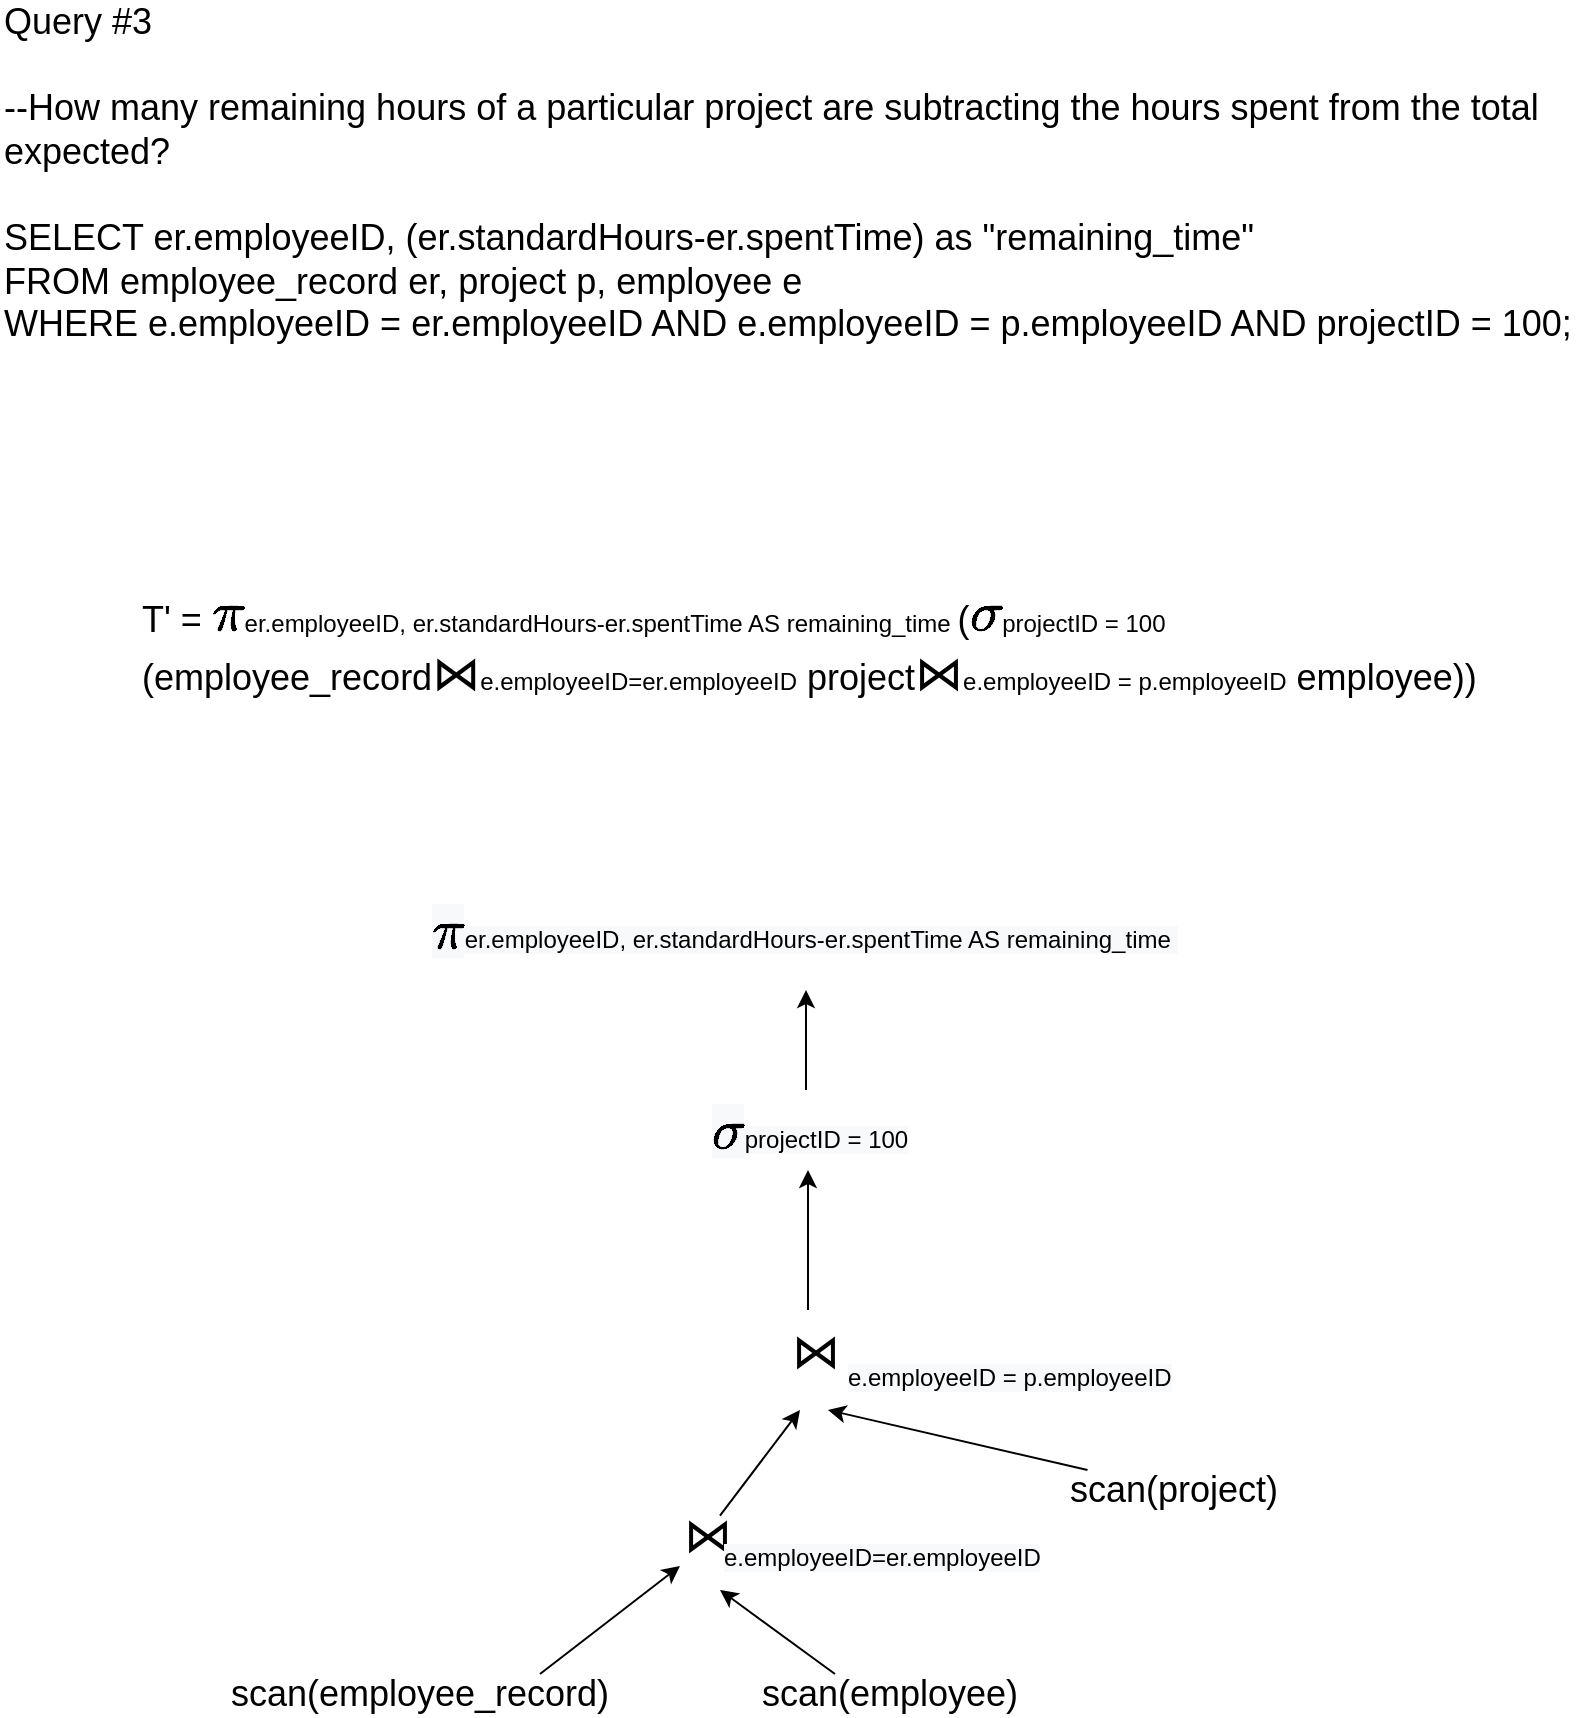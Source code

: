 <mxfile pages="7">
    <diagram id="JoXt4xAHujSzS_oJ-SOU" name="1">
        <mxGraphModel dx="996" dy="575" grid="1" gridSize="10" guides="1" tooltips="1" connect="1" arrows="1" fold="1" page="1" pageScale="1" pageWidth="827" pageHeight="1169" math="1" shadow="0">
            <root>
                <mxCell id="0"/>
                <mxCell id="1" parent="0"/>
                <mxCell id="UTqmdEiRSjPBLI2lN80J-1" value="&lt;div&gt;&lt;font style=&quot;font-size: 18px&quot;&gt;Query #3&lt;br&gt;&lt;br&gt;--How many remaining hours of a particular project are subtracting the hours spent from the total expected?&lt;/font&gt;&lt;/div&gt;&lt;div&gt;&lt;font style=&quot;font-size: 18px&quot;&gt;&lt;br&gt;&lt;/font&gt;&lt;/div&gt;&lt;div&gt;&lt;font style=&quot;font-size: 18px&quot;&gt;SELECT er.employeeID, (er.standardHours-er.spentTime) as &quot;remaining_time&quot;&amp;nbsp;&lt;/font&gt;&lt;/div&gt;&lt;div&gt;&lt;font style=&quot;font-size: 18px&quot;&gt;FROM employee_record er, project p, employee e&amp;nbsp;&lt;/font&gt;&lt;/div&gt;&lt;div&gt;&lt;font style=&quot;font-size: 18px&quot;&gt;WHERE e.employeeID = er.employeeID AND e.employeeID = p.employeeID AND projectID = 100;&lt;/font&gt;&lt;/div&gt;" style="text;html=1;strokeColor=none;fillColor=none;align=left;verticalAlign=middle;whiteSpace=wrap;rounded=0;" parent="1" vertex="1">
                    <mxGeometry x="18" y="157" width="792" height="170" as="geometry"/>
                </mxCell>
                <mxCell id="UTqmdEiRSjPBLI2lN80J-2" value="&lt;font style=&quot;font-size: 18px&quot;&gt;T' = &lt;/font&gt;&lt;font style=&quot;font-size: 24px&quot;&gt;\(\pi\)&lt;/font&gt;&lt;font style=&quot;font-size: 12px&quot;&gt;er.employeeID, er.standardHours-er.spentTime AS remaining_time &lt;/font&gt;&lt;font style=&quot;font-size: 18px&quot;&gt;(&lt;/font&gt;&lt;font style=&quot;font-size: 24px&quot;&gt;\(\sigma \)&lt;/font&gt;&lt;font style=&quot;font-size: 12px&quot;&gt;projectID = 100&lt;/font&gt;&lt;font style=&quot;font-size: 18px&quot;&gt; (employee_record&lt;/font&gt;&lt;font style=&quot;font-size: 24px&quot;&gt;⋈&lt;/font&gt;&lt;font style=&quot;font-size: 12px&quot;&gt;e.employeeID=er.employeeID&lt;/font&gt;&lt;font style=&quot;font-size: 18px&quot;&gt; project&lt;/font&gt;&lt;font style=&quot;font-size: 24px&quot;&gt;⋈&lt;/font&gt;&lt;font style=&quot;font-size: 12px&quot;&gt;e.employeeID = p.employeeID&lt;/font&gt;&lt;font style=&quot;font-size: 18px&quot;&gt; employee))&lt;/font&gt;" style="text;html=1;strokeColor=none;fillColor=none;align=left;verticalAlign=middle;whiteSpace=wrap;rounded=0;" parent="1" vertex="1">
                    <mxGeometry x="87" y="437" width="670" height="80" as="geometry"/>
                </mxCell>
                <mxCell id="UTqmdEiRSjPBLI2lN80J-3" value="&lt;font style=&quot;font-size: 18px&quot;&gt;scan(employee_record)&lt;/font&gt;" style="text;html=1;strokeColor=none;fillColor=none;align=center;verticalAlign=middle;whiteSpace=wrap;rounded=0;" parent="1" vertex="1">
                    <mxGeometry x="128" y="992" width="200" height="20" as="geometry"/>
                </mxCell>
                <mxCell id="UTqmdEiRSjPBLI2lN80J-4" value="&lt;font style=&quot;font-size: 18px&quot;&gt;scan(employee)&lt;/font&gt;" style="text;html=1;strokeColor=none;fillColor=none;align=center;verticalAlign=middle;whiteSpace=wrap;rounded=0;" parent="1" vertex="1">
                    <mxGeometry x="408" y="992" width="110" height="20" as="geometry"/>
                </mxCell>
                <mxCell id="UTqmdEiRSjPBLI2lN80J-5" value="&lt;font style=&quot;font-size: 24px&quot;&gt;⋈&lt;/font&gt;" style="text;whiteSpace=wrap;html=1;" parent="1" vertex="1">
                    <mxGeometry x="358" y="902" width="20" height="48" as="geometry"/>
                </mxCell>
                <mxCell id="UTqmdEiRSjPBLI2lN80J-6" value="" style="endArrow=classic;html=1;entryX=0;entryY=0.75;entryDx=0;entryDy=0;" parent="1" target="UTqmdEiRSjPBLI2lN80J-5" edge="1">
                    <mxGeometry width="50" height="50" relative="1" as="geometry">
                        <mxPoint x="288" y="992" as="sourcePoint"/>
                        <mxPoint x="338" y="942" as="targetPoint"/>
                    </mxGeometry>
                </mxCell>
                <mxCell id="UTqmdEiRSjPBLI2lN80J-7" value="" style="endArrow=classic;html=1;exitX=0.25;exitY=0;exitDx=0;exitDy=0;entryX=1;entryY=1;entryDx=0;entryDy=0;" parent="1" source="UTqmdEiRSjPBLI2lN80J-4" target="UTqmdEiRSjPBLI2lN80J-5" edge="1">
                    <mxGeometry width="50" height="50" relative="1" as="geometry">
                        <mxPoint x="422" y="982" as="sourcePoint"/>
                        <mxPoint x="388" y="932" as="targetPoint"/>
                    </mxGeometry>
                </mxCell>
                <mxCell id="UTqmdEiRSjPBLI2lN80J-8" value="&lt;font style=&quot;font-size: 18px&quot;&gt;scan(project)&lt;/font&gt;" style="text;html=1;strokeColor=none;fillColor=none;align=center;verticalAlign=middle;whiteSpace=wrap;rounded=0;" parent="1" vertex="1">
                    <mxGeometry x="540" y="890" width="130" height="20" as="geometry"/>
                </mxCell>
                <mxCell id="UTqmdEiRSjPBLI2lN80J-9" value="&lt;font style=&quot;font-size: 24px&quot;&gt;⋈&lt;/font&gt;" style="text;whiteSpace=wrap;html=1;" parent="1" vertex="1">
                    <mxGeometry x="412" y="810" width="20" height="50" as="geometry"/>
                </mxCell>
                <mxCell id="UTqmdEiRSjPBLI2lN80J-10" value="" style="endArrow=classic;html=1;entryX=0.3;entryY=1;entryDx=0;entryDy=0;entryPerimeter=0;" parent="1" source="UTqmdEiRSjPBLI2lN80J-5" target="UTqmdEiRSjPBLI2lN80J-9" edge="1">
                    <mxGeometry width="50" height="50" relative="1" as="geometry">
                        <mxPoint x="342" y="922" as="sourcePoint"/>
                        <mxPoint x="412" y="862" as="targetPoint"/>
                    </mxGeometry>
                </mxCell>
                <mxCell id="UTqmdEiRSjPBLI2lN80J-11" value="" style="endArrow=classic;html=1;entryX=1;entryY=1;entryDx=0;entryDy=0;" parent="1" source="UTqmdEiRSjPBLI2lN80J-8" target="UTqmdEiRSjPBLI2lN80J-9" edge="1">
                    <mxGeometry width="50" height="50" relative="1" as="geometry">
                        <mxPoint x="388" y="942" as="sourcePoint"/>
                        <mxPoint x="458" y="882" as="targetPoint"/>
                    </mxGeometry>
                </mxCell>
                <mxCell id="UTqmdEiRSjPBLI2lN80J-12" value="&lt;font style=&quot;color: rgb(0, 0, 0); font-family: helvetica; font-style: normal; font-weight: 400; letter-spacing: normal; text-align: left; text-indent: 0px; text-transform: none; word-spacing: 0px; background-color: rgb(248, 249, 250); font-size: 24px;&quot;&gt;\(\sigma \)&lt;/font&gt;&lt;font style=&quot;color: rgb(0, 0, 0); font-family: helvetica; font-size: 12px; font-style: normal; font-weight: 400; letter-spacing: normal; text-align: left; text-indent: 0px; text-transform: none; word-spacing: 0px; background-color: rgb(248, 249, 250);&quot;&gt;projectID = 100&lt;/font&gt;" style="text;whiteSpace=wrap;html=1;" parent="1" vertex="1">
                    <mxGeometry x="371.5" y="700" width="101" height="30" as="geometry"/>
                </mxCell>
                <mxCell id="UTqmdEiRSjPBLI2lN80J-13" value="" style="endArrow=classic;html=1;exitX=0.5;exitY=0;exitDx=0;exitDy=0;" parent="1" source="UTqmdEiRSjPBLI2lN80J-9" edge="1">
                    <mxGeometry width="50" height="50" relative="1" as="geometry">
                        <mxPoint x="448" y="712" as="sourcePoint"/>
                        <mxPoint x="422" y="740" as="targetPoint"/>
                    </mxGeometry>
                </mxCell>
                <mxCell id="UTqmdEiRSjPBLI2lN80J-14" value="" style="endArrow=classic;html=1;" parent="1" edge="1">
                    <mxGeometry width="50" height="50" relative="1" as="geometry">
                        <mxPoint x="421" y="700" as="sourcePoint"/>
                        <mxPoint x="421" y="650" as="targetPoint"/>
                    </mxGeometry>
                </mxCell>
                <mxCell id="UTqmdEiRSjPBLI2lN80J-15" value="&lt;font style=&quot;color: rgb(0 , 0 , 0) ; font-family: &amp;#34;helvetica&amp;#34; ; font-style: normal ; font-weight: 400 ; letter-spacing: normal ; text-align: left ; text-indent: 0px ; text-transform: none ; word-spacing: 0px ; background-color: rgb(248 , 249 , 250) ; font-size: 24px&quot;&gt;\(\pi\)&lt;/font&gt;&lt;font style=&quot;color: rgb(0 , 0 , 0) ; font-family: &amp;#34;helvetica&amp;#34; ; font-size: 12px ; font-style: normal ; font-weight: 400 ; letter-spacing: normal ; text-align: left ; text-indent: 0px ; text-transform: none ; word-spacing: 0px ; background-color: rgb(248 , 249 , 250)&quot;&gt;er.employeeID, er.standardHours-er.spentTime AS remaining_time&lt;span&gt;&amp;nbsp;&lt;/span&gt;&lt;/font&gt;" style="text;whiteSpace=wrap;html=1;" parent="1" vertex="1">
                    <mxGeometry x="232" y="600" width="380" height="50" as="geometry"/>
                </mxCell>
                <mxCell id="UTqmdEiRSjPBLI2lN80J-16" value="&lt;span style=&quot;color: rgb(0, 0, 0); font-family: helvetica; font-size: 12px; font-style: normal; font-weight: 400; letter-spacing: normal; text-align: left; text-indent: 0px; text-transform: none; word-spacing: 0px; background-color: rgb(248, 249, 250); display: inline; float: none;&quot;&gt;e.employeeID=er.employeeID&lt;/span&gt;" style="text;whiteSpace=wrap;html=1;" parent="1" vertex="1">
                    <mxGeometry x="378" y="920" width="180" height="30" as="geometry"/>
                </mxCell>
                <mxCell id="UTqmdEiRSjPBLI2lN80J-17" value="&lt;span style=&quot;color: rgb(0, 0, 0); font-family: helvetica; font-size: 12px; font-style: normal; font-weight: 400; letter-spacing: normal; text-align: left; text-indent: 0px; text-transform: none; word-spacing: 0px; background-color: rgb(248, 249, 250); display: inline; float: none;&quot;&gt;e.employeeID = p.employeeID&lt;/span&gt;" style="text;whiteSpace=wrap;html=1;" parent="1" vertex="1">
                    <mxGeometry x="439.5" y="830" width="190" height="30" as="geometry"/>
                </mxCell>
            </root>
        </mxGraphModel>
    </diagram>
    <diagram id="lvqzOmISfUC6B4krOdNa" name="2">
        <mxGraphModel dx="996" dy="575" grid="1" gridSize="10" guides="1" tooltips="1" connect="1" arrows="1" fold="1" page="1" pageScale="1" pageWidth="827" pageHeight="1169" math="1" shadow="0">
            <root>
                <mxCell id="CQKJThWKDUYeY2Oy1tSk-0"/>
                <mxCell id="CQKJThWKDUYeY2Oy1tSk-1" parent="CQKJThWKDUYeY2Oy1tSk-0"/>
                <mxCell id="CQKJThWKDUYeY2Oy1tSk-2" value="&lt;font&gt;&lt;span style=&quot;font-size: 18px&quot;&gt;Query #5&lt;/span&gt;&lt;br&gt;&lt;br&gt;&lt;div&gt;&lt;span style=&quot;font-size: 18px&quot;&gt;--Which is the list of developers currently in development for the project specified by the project manager?&lt;/span&gt;&lt;/div&gt;&lt;div&gt;&lt;span style=&quot;font-size: 18px&quot;&gt;&lt;br&gt;&lt;/span&gt;&lt;/div&gt;&lt;div&gt;&lt;span style=&quot;font-size: 18px&quot;&gt;SELECT e.employeeID&lt;/span&gt;&lt;/div&gt;&lt;div&gt;&lt;span style=&quot;font-size: 18px&quot;&gt;FROM employee e, project p, employee_record er&lt;/span&gt;&lt;/div&gt;&lt;div&gt;&lt;span style=&quot;font-size: 18px&quot;&gt;WHERE e.employeeID = p.employeeID&lt;/span&gt;&lt;/div&gt;&lt;div&gt;&lt;span style=&quot;font-size: 18px&quot;&gt;AND e.employeeID = er.employeeID&lt;/span&gt;&lt;/div&gt;&lt;div&gt;&lt;span style=&quot;font-size: 18px&quot;&gt;AND e.employeeID = (SELECT employeeID FROM employee WHERE inTime = CURRENT_DATE);&lt;/span&gt;&lt;/div&gt;&lt;/font&gt;" style="text;html=1;strokeColor=none;fillColor=none;align=left;verticalAlign=middle;whiteSpace=wrap;rounded=0;" parent="CQKJThWKDUYeY2Oy1tSk-1" vertex="1">
                    <mxGeometry x="30" y="80" width="950" height="220" as="geometry"/>
                </mxCell>
                <mxCell id="CQKJThWKDUYeY2Oy1tSk-3" value="&lt;span style=&quot;font-size: 18px&quot;&gt;T1' = &lt;/span&gt;&lt;span style=&quot;font-size: 18px&quot;&gt;(&lt;/span&gt;&lt;font style=&quot;font-size: 24px&quot;&gt;\(\pi \)&lt;/font&gt;&lt;font style=&quot;font-size: 14px&quot;&gt;employeeID&lt;/font&gt;&lt;span style=&quot;font-size: 18px&quot;&gt; (&lt;/span&gt;&lt;font style=&quot;font-size: 24px&quot;&gt;\(\sigma \)&lt;/font&gt;&lt;font style=&quot;font-size: 14px&quot;&gt;inTime = CURRENT_DATE&lt;/font&gt;&lt;span style=&quot;font-size: 18px&quot;&gt;(employee))&lt;/span&gt;" style="text;html=1;strokeColor=none;fillColor=none;align=left;verticalAlign=middle;whiteSpace=wrap;rounded=0;" parent="CQKJThWKDUYeY2Oy1tSk-1" vertex="1">
                    <mxGeometry x="40" y="390" width="460" height="50" as="geometry"/>
                </mxCell>
                <mxCell id="CQKJThWKDUYeY2Oy1tSk-4" value="&lt;span style=&quot;font-size: 18px&quot;&gt;T' = &lt;/span&gt;&lt;font style=&quot;font-size: 24px&quot;&gt;\(\pi\)&lt;/font&gt;&lt;font style=&quot;font-size: 14px&quot;&gt;e.employeeID&lt;/font&gt;&lt;span style=&quot;font-size: 18px&quot;&gt; (&lt;/span&gt;&lt;font style=&quot;font-size: 24px&quot;&gt;\(\sigma \)&lt;/font&gt;&lt;font style=&quot;font-size: 14px&quot;&gt;employeeID = T1'&lt;/font&gt;&lt;span style=&quot;font-size: 18px&quot;&gt; (project&lt;/span&gt;&lt;font style=&quot;font-size: 24px&quot;&gt;⋈&lt;/font&gt;&lt;font style=&quot;font-size: 14px&quot;&gt;e.employeeID=p.employeeID&lt;/font&gt;&lt;span style=&quot;font-size: 18px&quot;&gt;&amp;nbsp;employee&lt;/span&gt;&lt;font style=&quot;font-size: 24px&quot;&gt;⋈&lt;/font&gt;&lt;font style=&quot;font-size: 14px&quot;&gt;e.employeeID = er.employeeID&lt;/font&gt;&lt;span style=&quot;font-size: 18px&quot;&gt; employee_record))&lt;/span&gt;" style="text;html=1;strokeColor=none;fillColor=none;align=left;verticalAlign=middle;whiteSpace=wrap;rounded=0;" parent="CQKJThWKDUYeY2Oy1tSk-1" vertex="1">
                    <mxGeometry x="40" y="440" width="1090" height="50" as="geometry"/>
                </mxCell>
                <mxCell id="CQKJThWKDUYeY2Oy1tSk-5" value="&lt;font style=&quot;font-size: 18px&quot;&gt;scan(employee)&lt;/font&gt;" style="text;html=1;strokeColor=none;fillColor=none;align=center;verticalAlign=middle;whiteSpace=wrap;rounded=0;" parent="CQKJThWKDUYeY2Oy1tSk-1" vertex="1">
                    <mxGeometry x="390" y="1000" width="200" height="20" as="geometry"/>
                </mxCell>
                <mxCell id="CQKJThWKDUYeY2Oy1tSk-6" value="&lt;font style=&quot;font-size: 18px&quot;&gt;scan(employee_record)&lt;/font&gt;" style="text;html=1;strokeColor=none;fillColor=none;align=center;verticalAlign=middle;whiteSpace=wrap;rounded=0;" parent="CQKJThWKDUYeY2Oy1tSk-1" vertex="1">
                    <mxGeometry x="610" y="862" width="140" height="20" as="geometry"/>
                </mxCell>
                <mxCell id="CQKJThWKDUYeY2Oy1tSk-7" value="&lt;font style=&quot;font-size: 18px&quot;&gt;scan(project)&lt;/font&gt;" style="text;html=1;strokeColor=none;fillColor=none;align=center;verticalAlign=middle;whiteSpace=wrap;rounded=0;" parent="CQKJThWKDUYeY2Oy1tSk-1" vertex="1">
                    <mxGeometry x="180" y="1000" width="130" height="20" as="geometry"/>
                </mxCell>
                <mxCell id="CQKJThWKDUYeY2Oy1tSk-8" value="&lt;font style=&quot;font-size: 24px&quot;&gt;⋈&lt;/font&gt;" style="text;whiteSpace=wrap;html=1;" parent="CQKJThWKDUYeY2Oy1tSk-1" vertex="1">
                    <mxGeometry x="330" y="844" width="20" height="46" as="geometry"/>
                </mxCell>
                <mxCell id="CQKJThWKDUYeY2Oy1tSk-9" value="" style="endArrow=classic;html=1;entryX=0;entryY=1;entryDx=0;entryDy=0;exitX=0.5;exitY=0;exitDx=0;exitDy=0;" parent="CQKJThWKDUYeY2Oy1tSk-1" source="CQKJThWKDUYeY2Oy1tSk-7" target="CQKJThWKDUYeY2Oy1tSk-8" edge="1">
                    <mxGeometry width="50" height="50" relative="1" as="geometry">
                        <mxPoint x="260" y="944" as="sourcePoint"/>
                        <mxPoint x="310" y="894" as="targetPoint"/>
                    </mxGeometry>
                </mxCell>
                <mxCell id="CQKJThWKDUYeY2Oy1tSk-10" value="" style="endArrow=classic;html=1;entryX=1;entryY=1;entryDx=0;entryDy=0;exitX=0.25;exitY=0;exitDx=0;exitDy=0;" parent="CQKJThWKDUYeY2Oy1tSk-1" source="CQKJThWKDUYeY2Oy1tSk-5" target="CQKJThWKDUYeY2Oy1tSk-8" edge="1">
                    <mxGeometry width="50" height="50" relative="1" as="geometry">
                        <mxPoint x="270.0" y="954" as="sourcePoint"/>
                        <mxPoint x="360" y="884" as="targetPoint"/>
                    </mxGeometry>
                </mxCell>
                <mxCell id="CQKJThWKDUYeY2Oy1tSk-11" value="&lt;font style=&quot;font-size: 24px&quot;&gt;⋈&lt;/font&gt;" style="text;whiteSpace=wrap;html=1;" parent="CQKJThWKDUYeY2Oy1tSk-1" vertex="1">
                    <mxGeometry x="390" y="774" width="20" height="46" as="geometry"/>
                </mxCell>
                <mxCell id="CQKJThWKDUYeY2Oy1tSk-12" value="" style="endArrow=classic;html=1;entryX=0;entryY=1;entryDx=0;entryDy=0;" parent="CQKJThWKDUYeY2Oy1tSk-1" target="CQKJThWKDUYeY2Oy1tSk-11" edge="1">
                    <mxGeometry width="50" height="50" relative="1" as="geometry">
                        <mxPoint x="340" y="854.0" as="sourcePoint"/>
                        <mxPoint x="410.0" y="784" as="targetPoint"/>
                    </mxGeometry>
                </mxCell>
                <mxCell id="CQKJThWKDUYeY2Oy1tSk-13" value="" style="endArrow=classic;html=1;entryX=1;entryY=1;entryDx=0;entryDy=0;exitX=0.25;exitY=0;exitDx=0;exitDy=0;" parent="CQKJThWKDUYeY2Oy1tSk-1" source="CQKJThWKDUYeY2Oy1tSk-6" target="CQKJThWKDUYeY2Oy1tSk-11" edge="1">
                    <mxGeometry width="50" height="50" relative="1" as="geometry">
                        <mxPoint x="480.0" y="874" as="sourcePoint"/>
                        <mxPoint x="410.0" y="804" as="targetPoint"/>
                    </mxGeometry>
                </mxCell>
                <mxCell id="CQKJThWKDUYeY2Oy1tSk-14" value="&lt;font style=&quot;color: rgb(0, 0, 0); font-family: helvetica; font-style: normal; font-weight: 400; letter-spacing: normal; text-align: left; text-indent: 0px; text-transform: none; word-spacing: 0px; background-color: rgb(248, 249, 250); font-size: 24px;&quot;&gt;\(\sigma \)&lt;/font&gt;&lt;font style=&quot;color: rgb(0, 0, 0); font-family: helvetica; font-style: normal; font-weight: 400; letter-spacing: normal; text-align: left; text-indent: 0px; text-transform: none; word-spacing: 0px; background-color: rgb(248, 249, 250); font-size: 14px;&quot;&gt;employeeID = T1'&lt;/font&gt;" style="text;whiteSpace=wrap;html=1;" parent="CQKJThWKDUYeY2Oy1tSk-1" vertex="1">
                    <mxGeometry x="335" y="674" width="130" height="30" as="geometry"/>
                </mxCell>
                <mxCell id="CQKJThWKDUYeY2Oy1tSk-15" value="" style="endArrow=classic;html=1;exitX=0.5;exitY=0;exitDx=0;exitDy=0;" parent="CQKJThWKDUYeY2Oy1tSk-1" source="CQKJThWKDUYeY2Oy1tSk-11" edge="1">
                    <mxGeometry width="50" height="50" relative="1" as="geometry">
                        <mxPoint x="350.0" y="864" as="sourcePoint"/>
                        <mxPoint x="400" y="714.0" as="targetPoint"/>
                    </mxGeometry>
                </mxCell>
                <mxCell id="CQKJThWKDUYeY2Oy1tSk-16" value="&lt;font style=&quot;color: rgb(0, 0, 0); font-family: helvetica; font-style: normal; font-weight: 400; letter-spacing: normal; text-align: left; text-indent: 0px; text-transform: none; word-spacing: 0px; background-color: rgb(248, 249, 250); font-size: 24px;&quot;&gt;\(\delta \)&lt;/font&gt;&lt;font style=&quot;color: rgb(0, 0, 0); font-family: helvetica; font-style: normal; font-weight: 400; letter-spacing: normal; text-align: left; text-indent: 0px; text-transform: none; word-spacing: 0px; background-color: rgb(248, 249, 250); font-size: 14px;&quot;&gt;e.employeeID&lt;/font&gt;" style="text;whiteSpace=wrap;html=1;" parent="CQKJThWKDUYeY2Oy1tSk-1" vertex="1">
                    <mxGeometry x="345" y="584" width="110" height="30" as="geometry"/>
                </mxCell>
                <mxCell id="CQKJThWKDUYeY2Oy1tSk-17" value="" style="endArrow=classic;html=1;exitX=0.5;exitY=0;exitDx=0;exitDy=0;" parent="CQKJThWKDUYeY2Oy1tSk-1" edge="1">
                    <mxGeometry width="50" height="50" relative="1" as="geometry">
                        <mxPoint x="399.41" y="684.0" as="sourcePoint"/>
                        <mxPoint x="399.41" y="624.0" as="targetPoint"/>
                    </mxGeometry>
                </mxCell>
                <mxCell id="CQKJThWKDUYeY2Oy1tSk-18" value="&lt;span style=&quot;color: rgb(0, 0, 0); font-family: helvetica; font-size: 14px; font-style: normal; font-weight: 400; letter-spacing: normal; text-align: left; text-indent: 0px; text-transform: none; word-spacing: 0px; background-color: rgb(248, 249, 250); display: inline; float: none;&quot;&gt;e.employeeID=p.employeeID&lt;/span&gt;" style="text;whiteSpace=wrap;html=1;" parent="CQKJThWKDUYeY2Oy1tSk-1" vertex="1">
                    <mxGeometry x="350" y="862" width="210" height="30" as="geometry"/>
                </mxCell>
                <mxCell id="CQKJThWKDUYeY2Oy1tSk-19" value="&lt;span style=&quot;color: rgb(0, 0, 0); font-family: helvetica; font-size: 14px; font-style: normal; font-weight: 400; letter-spacing: normal; text-align: left; text-indent: 0px; text-transform: none; word-spacing: 0px; background-color: rgb(248, 249, 250); display: inline; float: none;&quot;&gt;e.employeeID = er.employeeID&lt;/span&gt;" style="text;whiteSpace=wrap;html=1;" parent="CQKJThWKDUYeY2Oy1tSk-1" vertex="1">
                    <mxGeometry x="410" y="790" width="220" height="30" as="geometry"/>
                </mxCell>
                <mxCell id="CQKJThWKDUYeY2Oy1tSk-20" value="" style="rounded=0;whiteSpace=wrap;html=1;" parent="CQKJThWKDUYeY2Oy1tSk-1" vertex="1">
                    <mxGeometry x="800" y="560" width="230" height="240" as="geometry"/>
                </mxCell>
                <mxCell id="CQKJThWKDUYeY2Oy1tSk-21" value="&lt;font style=&quot;font-size: 18px&quot;&gt;T1'&lt;/font&gt;" style="text;html=1;strokeColor=none;fillColor=none;align=center;verticalAlign=middle;whiteSpace=wrap;rounded=0;" parent="CQKJThWKDUYeY2Oy1tSk-1" vertex="1">
                    <mxGeometry x="990" y="564" width="40" height="20" as="geometry"/>
                </mxCell>
                <mxCell id="CQKJThWKDUYeY2Oy1tSk-22" style="edgeStyle=orthogonalEdgeStyle;rounded=0;orthogonalLoop=1;jettySize=auto;html=1;entryX=0.5;entryY=1;entryDx=0;entryDy=0;" parent="CQKJThWKDUYeY2Oy1tSk-1" source="CQKJThWKDUYeY2Oy1tSk-23" target="CQKJThWKDUYeY2Oy1tSk-25" edge="1">
                    <mxGeometry relative="1" as="geometry"/>
                </mxCell>
                <mxCell id="CQKJThWKDUYeY2Oy1tSk-23" value="&lt;font style=&quot;font-size: 18px&quot;&gt;scan(employee)&lt;/font&gt;" style="text;html=1;strokeColor=none;fillColor=none;align=center;verticalAlign=middle;whiteSpace=wrap;rounded=0;" parent="CQKJThWKDUYeY2Oy1tSk-1" vertex="1">
                    <mxGeometry x="850" y="740" width="130" height="20" as="geometry"/>
                </mxCell>
                <mxCell id="CQKJThWKDUYeY2Oy1tSk-24" style="edgeStyle=orthogonalEdgeStyle;rounded=0;orthogonalLoop=1;jettySize=auto;html=1;exitX=0.5;exitY=0;exitDx=0;exitDy=0;entryX=0.5;entryY=1;entryDx=0;entryDy=0;" parent="CQKJThWKDUYeY2Oy1tSk-1" source="CQKJThWKDUYeY2Oy1tSk-25" target="CQKJThWKDUYeY2Oy1tSk-26" edge="1">
                    <mxGeometry relative="1" as="geometry"/>
                </mxCell>
                <mxCell id="CQKJThWKDUYeY2Oy1tSk-25" value="&lt;font style=&quot;color: rgb(0 , 0 , 0) ; font-family: &amp;#34;helvetica&amp;#34; ; font-style: normal ; font-weight: 400 ; letter-spacing: normal ; text-align: left ; text-indent: 0px ; text-transform: none ; word-spacing: 0px ; background-color: rgb(248 , 249 , 250) ; font-size: 24px&quot;&gt;\(\sigma \)&lt;/font&gt;&lt;font style=&quot;color: rgb(0 , 0 , 0) ; font-family: &amp;#34;helvetica&amp;#34; ; font-style: normal ; font-weight: 400 ; letter-spacing: normal ; text-align: left ; text-indent: 0px ; text-transform: none ; word-spacing: 0px ; background-color: rgb(248 , 249 , 250) ; font-size: 14px&quot;&gt;inTime = CURRENT_DATE&lt;/font&gt;" style="text;whiteSpace=wrap;html=1;" parent="CQKJThWKDUYeY2Oy1tSk-1" vertex="1">
                    <mxGeometry x="815" y="665" width="200" height="30" as="geometry"/>
                </mxCell>
                <mxCell id="CQKJThWKDUYeY2Oy1tSk-26" value="&lt;font style=&quot;color: rgb(0, 0, 0); font-family: helvetica; font-style: normal; font-weight: 400; letter-spacing: normal; text-align: left; text-indent: 0px; text-transform: none; word-spacing: 0px; background-color: rgb(248, 249, 250); font-size: 24px;&quot;&gt;\(\pi \)&lt;/font&gt;&lt;font style=&quot;color: rgb(0, 0, 0); font-family: helvetica; font-style: normal; font-weight: 400; letter-spacing: normal; text-align: left; text-indent: 0px; text-transform: none; word-spacing: 0px; background-color: rgb(248, 249, 250); font-size: 14px;&quot;&gt;employeeID&lt;/font&gt;" style="text;whiteSpace=wrap;html=1;" parent="CQKJThWKDUYeY2Oy1tSk-1" vertex="1">
                    <mxGeometry x="865" y="585" width="100" height="30" as="geometry"/>
                </mxCell>
            </root>
        </mxGraphModel>
    </diagram>
    <diagram id="tYqMbkWuBzLofvY0snMw" name="3">
        <mxGraphModel dx="996" dy="575" grid="1" gridSize="10" guides="1" tooltips="1" connect="1" arrows="1" fold="1" page="1" pageScale="1" pageWidth="827" pageHeight="1169" math="1" shadow="0">
            <root>
                <mxCell id="4GQy5WUNo21ePZbHgfW8-0"/>
                <mxCell id="4GQy5WUNo21ePZbHgfW8-1" parent="4GQy5WUNo21ePZbHgfW8-0"/>
                <mxCell id="4GQy5WUNo21ePZbHgfW8-2" value="&lt;font&gt;&lt;span style=&quot;font-size: 18px&quot;&gt;Query #7&lt;/span&gt;&lt;br&gt;&lt;br&gt;&lt;div&gt;&lt;div&gt;&lt;span style=&quot;font-size: 18px&quot;&gt;--Which developers have been working for a particular company for more than 5 years? Update information to top10&lt;/span&gt;&lt;/div&gt;&lt;div&gt;&lt;span style=&quot;font-size: 18px&quot;&gt;&lt;br&gt;&lt;/span&gt;&lt;/div&gt;&lt;div&gt;&lt;span style=&quot;font-size: 18px&quot;&gt;SELECT e.employeeID, CONCAT(e.firstName,' ',e.lasName) as &quot;fullname&quot;, c.name, e.yearsAtCompany&lt;/span&gt;&lt;/div&gt;&lt;div&gt;&lt;span style=&quot;font-size: 18px&quot;&gt;FROM employee e&lt;/span&gt;&lt;/div&gt;&lt;div&gt;&lt;span style=&quot;font-size: 18px&quot;&gt;JOIN company c&lt;/span&gt;&lt;/div&gt;&lt;div&gt;&lt;span style=&quot;font-size: 18px&quot;&gt;JOIN employee_record erd&lt;/span&gt;&lt;/div&gt;&lt;div&gt;&lt;span style=&quot;font-size: 18px&quot;&gt;WHERE e.employeeID = c.employeeID&lt;/span&gt;&lt;/div&gt;&lt;div&gt;&lt;span style=&quot;font-size: 18px&quot;&gt;AND e.employeeID = erd.employeeID&lt;/span&gt;&lt;/div&gt;&lt;div&gt;&lt;span style=&quot;font-size: 18px&quot;&gt;AND e.yearsAtCompany &amp;gt; 5 ORDER BY 4 DESC&lt;/span&gt;&lt;/div&gt;&lt;/div&gt;&lt;/font&gt;" style="text;html=1;strokeColor=none;fillColor=none;align=left;verticalAlign=middle;whiteSpace=wrap;rounded=0;" parent="4GQy5WUNo21ePZbHgfW8-1" vertex="1">
                    <mxGeometry x="10" y="40" width="830" height="270" as="geometry"/>
                </mxCell>
                <mxCell id="4GQy5WUNo21ePZbHgfW8-3" value="&lt;span style=&quot;font-size: 18px&quot;&gt;T' =&amp;nbsp;&lt;/span&gt;&lt;font style=&quot;font-size: 24px&quot;&gt;\(\tau\)&lt;/font&gt;&lt;font style=&quot;font-size: 14px&quot;&gt;4 DESC (&lt;/font&gt;&lt;font style=&quot;font-size: 24px&quot;&gt;\(\pi\)&lt;/font&gt;&lt;font style=&quot;font-size: 14px&quot;&gt;e.employeeID, CONCAT(e.firstName,' ',e.lasName) AS fullname, c.name, e.yearsAtCompany&lt;/font&gt;&lt;span style=&quot;font-size: 18px&quot;&gt; (&lt;/span&gt;&lt;font style=&quot;font-size: 24px&quot;&gt;\(\sigma \)&lt;/font&gt;&lt;font style=&quot;font-size: 14px&quot;&gt;e.yearsAtCompany&amp;gt;5&lt;/font&gt;&lt;span style=&quot;font-size: 18px&quot;&gt; (employee&lt;/span&gt;&lt;font style=&quot;font-size: 24px&quot;&gt;⋈&lt;/font&gt;&lt;font style=&quot;font-size: 14px&quot;&gt;e.employeeID=c.employeeID&lt;/font&gt;&lt;span style=&quot;font-size: 18px&quot;&gt; company&lt;/span&gt;&lt;font style=&quot;font-size: 24px&quot;&gt;⋈&lt;/font&gt;&lt;font style=&quot;font-size: 14px&quot;&gt;e.employeeID=erd.employeeID&lt;/font&gt;&lt;span style=&quot;font-size: 18px&quot;&gt; employee_record)))&lt;/span&gt;" style="text;html=1;strokeColor=none;fillColor=none;align=left;verticalAlign=middle;whiteSpace=wrap;rounded=0;" parent="4GQy5WUNo21ePZbHgfW8-1" vertex="1">
                    <mxGeometry x="60" y="400" width="800" height="60" as="geometry"/>
                </mxCell>
                <mxCell id="4GQy5WUNo21ePZbHgfW8-4" value="&lt;font style=&quot;font-size: 18px&quot;&gt;scan(employee)&lt;/font&gt;" style="text;html=1;strokeColor=none;fillColor=none;align=center;verticalAlign=middle;whiteSpace=wrap;rounded=0;" parent="4GQy5WUNo21ePZbHgfW8-1" vertex="1">
                    <mxGeometry x="150" y="1020" width="130" height="30" as="geometry"/>
                </mxCell>
                <mxCell id="4GQy5WUNo21ePZbHgfW8-5" value="&lt;font style=&quot;font-size: 18px&quot;&gt;scan(employee_record)&lt;/font&gt;" style="text;html=1;strokeColor=none;fillColor=none;align=center;verticalAlign=middle;whiteSpace=wrap;rounded=0;" parent="4GQy5WUNo21ePZbHgfW8-1" vertex="1">
                    <mxGeometry x="640" y="910" width="140" height="24" as="geometry"/>
                </mxCell>
                <mxCell id="4GQy5WUNo21ePZbHgfW8-6" value="&lt;font style=&quot;font-size: 18px&quot;&gt;scan(company)&lt;/font&gt;" style="text;html=1;strokeColor=none;fillColor=none;align=center;verticalAlign=middle;whiteSpace=wrap;rounded=0;" parent="4GQy5WUNo21ePZbHgfW8-1" vertex="1">
                    <mxGeometry x="329" y="1020" width="210" height="30" as="geometry"/>
                </mxCell>
                <mxCell id="4GQy5WUNo21ePZbHgfW8-7" value="&lt;font style=&quot;font-size: 24px&quot;&gt;⋈&lt;/font&gt;" style="text;whiteSpace=wrap;html=1;" parent="4GQy5WUNo21ePZbHgfW8-1" vertex="1">
                    <mxGeometry x="300" y="874" width="20" height="46" as="geometry"/>
                </mxCell>
                <mxCell id="4GQy5WUNo21ePZbHgfW8-8" value="&lt;font style=&quot;font-size: 24px&quot;&gt;⋈&lt;/font&gt;" style="text;whiteSpace=wrap;html=1;" parent="4GQy5WUNo21ePZbHgfW8-1" vertex="1">
                    <mxGeometry x="360" y="790" width="30" height="50" as="geometry"/>
                </mxCell>
                <mxCell id="4GQy5WUNo21ePZbHgfW8-9" value="" style="endArrow=classic;html=1;entryX=0;entryY=1;entryDx=0;entryDy=0;exitX=0.75;exitY=0;exitDx=0;exitDy=0;" parent="4GQy5WUNo21ePZbHgfW8-1" source="4GQy5WUNo21ePZbHgfW8-4" target="4GQy5WUNo21ePZbHgfW8-7" edge="1">
                    <mxGeometry width="50" height="50" relative="1" as="geometry">
                        <mxPoint x="240" y="960" as="sourcePoint"/>
                        <mxPoint x="290" y="910" as="targetPoint"/>
                    </mxGeometry>
                </mxCell>
                <mxCell id="4GQy5WUNo21ePZbHgfW8-10" value="" style="endArrow=classic;html=1;entryX=1;entryY=1;entryDx=0;entryDy=0;exitX=0.25;exitY=0;exitDx=0;exitDy=0;" parent="4GQy5WUNo21ePZbHgfW8-1" source="4GQy5WUNo21ePZbHgfW8-6" target="4GQy5WUNo21ePZbHgfW8-7" edge="1">
                    <mxGeometry width="50" height="50" relative="1" as="geometry">
                        <mxPoint x="327.5" y="970" as="sourcePoint"/>
                        <mxPoint x="380.0" y="914.0" as="targetPoint"/>
                    </mxGeometry>
                </mxCell>
                <mxCell id="4GQy5WUNo21ePZbHgfW8-11" value="" style="endArrow=classic;html=1;entryX=0;entryY=1;entryDx=0;entryDy=0;exitX=1;exitY=0.25;exitDx=0;exitDy=0;" parent="4GQy5WUNo21ePZbHgfW8-1" source="4GQy5WUNo21ePZbHgfW8-7" target="4GQy5WUNo21ePZbHgfW8-8" edge="1">
                    <mxGeometry width="50" height="50" relative="1" as="geometry">
                        <mxPoint x="307.5" y="886" as="sourcePoint"/>
                        <mxPoint x="360.0" y="830.0" as="targetPoint"/>
                    </mxGeometry>
                </mxCell>
                <mxCell id="4GQy5WUNo21ePZbHgfW8-12" value="" style="endArrow=classic;html=1;entryX=0.75;entryY=1;entryDx=0;entryDy=0;exitX=0.25;exitY=0;exitDx=0;exitDy=0;" parent="4GQy5WUNo21ePZbHgfW8-1" source="4GQy5WUNo21ePZbHgfW8-5" target="4GQy5WUNo21ePZbHgfW8-8" edge="1">
                    <mxGeometry width="50" height="50" relative="1" as="geometry">
                        <mxPoint x="277.5" y="990" as="sourcePoint"/>
                        <mxPoint x="330.0" y="934.0" as="targetPoint"/>
                    </mxGeometry>
                </mxCell>
                <mxCell id="4GQy5WUNo21ePZbHgfW8-13" value="&lt;font style=&quot;color: rgb(0, 0, 0); font-family: helvetica; font-style: normal; font-weight: 400; letter-spacing: normal; text-align: left; text-indent: 0px; text-transform: none; word-spacing: 0px; background-color: rgb(248, 249, 250); font-size: 24px;&quot;&gt;\(\sigma \)&lt;/font&gt;&lt;font style=&quot;color: rgb(0, 0, 0); font-family: helvetica; font-style: normal; font-weight: 400; letter-spacing: normal; text-align: left; text-indent: 0px; text-transform: none; word-spacing: 0px; background-color: rgb(248, 249, 250); font-size: 14px;&quot;&gt;e.yearsAtCompany&amp;gt;5&lt;/font&gt;" style="text;whiteSpace=wrap;html=1;" parent="4GQy5WUNo21ePZbHgfW8-1" vertex="1">
                    <mxGeometry x="295" y="700" width="160" height="40" as="geometry"/>
                </mxCell>
                <mxCell id="4GQy5WUNo21ePZbHgfW8-14" value="" style="endArrow=classic;html=1;entryX=0.5;entryY=1;entryDx=0;entryDy=0;exitX=0.5;exitY=0;exitDx=0;exitDy=0;" parent="4GQy5WUNo21ePZbHgfW8-1" source="4GQy5WUNo21ePZbHgfW8-8" target="4GQy5WUNo21ePZbHgfW8-13" edge="1">
                    <mxGeometry width="50" height="50" relative="1" as="geometry">
                        <mxPoint x="430" y="800" as="sourcePoint"/>
                        <mxPoint x="480" y="750" as="targetPoint"/>
                    </mxGeometry>
                </mxCell>
                <mxCell id="4GQy5WUNo21ePZbHgfW8-15" value="" style="endArrow=classic;html=1;entryX=0.5;entryY=1;entryDx=0;entryDy=0;exitX=0.5;exitY=0;exitDx=0;exitDy=0;" parent="4GQy5WUNo21ePZbHgfW8-1" edge="1">
                    <mxGeometry width="50" height="50" relative="1" as="geometry">
                        <mxPoint x="374.41" y="700" as="sourcePoint"/>
                        <mxPoint x="374.41" y="650" as="targetPoint"/>
                    </mxGeometry>
                </mxCell>
                <mxCell id="4GQy5WUNo21ePZbHgfW8-16" value="&lt;font style=&quot;color: rgb(0 , 0 , 0) ; font-family: &amp;#34;helvetica&amp;#34; ; font-style: normal ; font-weight: 400 ; letter-spacing: normal ; text-align: left ; text-indent: 0px ; text-transform: none ; word-spacing: 0px ; background-color: rgb(248 , 249 , 250) ; font-size: 24px&quot;&gt;\(\pi\)&lt;/font&gt;&lt;font style=&quot;color: rgb(0 , 0 , 0) ; font-family: &amp;#34;helvetica&amp;#34; ; font-style: normal ; font-weight: 400 ; letter-spacing: normal ; text-align: left ; text-indent: 0px ; text-transform: none ; word-spacing: 0px ; background-color: rgb(248 , 249 , 250) ; font-size: 14px&quot;&gt;e.employeeID, CONCAT(e.firstName,' ',e.lasName) AS fullname, c.name, e.yearsAtCompany&lt;/font&gt;" style="text;whiteSpace=wrap;html=1;" parent="4GQy5WUNo21ePZbHgfW8-1" vertex="1">
                    <mxGeometry x="90" y="600" width="600" height="50" as="geometry"/>
                </mxCell>
                <mxCell id="4GQy5WUNo21ePZbHgfW8-17" value="&lt;font style=&quot;color: rgb(0, 0, 0); font-family: helvetica; font-style: normal; font-weight: 400; letter-spacing: normal; text-align: left; text-indent: 0px; text-transform: none; word-spacing: 0px; background-color: rgb(248, 249, 250); font-size: 24px;&quot;&gt;\(\tau\)&lt;/font&gt;&lt;font style=&quot;color: rgb(0, 0, 0); font-family: helvetica; font-style: normal; font-weight: 400; letter-spacing: normal; text-align: left; text-indent: 0px; text-transform: none; word-spacing: 0px; background-color: rgb(248, 249, 250); font-size: 14px;&quot;&gt;4 DESC&lt;/font&gt;" style="text;whiteSpace=wrap;html=1;" parent="4GQy5WUNo21ePZbHgfW8-1" vertex="1">
                    <mxGeometry x="334" y="530" width="80" height="30" as="geometry"/>
                </mxCell>
                <mxCell id="4GQy5WUNo21ePZbHgfW8-18" value="" style="endArrow=classic;html=1;exitX=0.477;exitY=-0.004;exitDx=0;exitDy=0;exitPerimeter=0;" parent="4GQy5WUNo21ePZbHgfW8-1" source="4GQy5WUNo21ePZbHgfW8-16" edge="1">
                    <mxGeometry width="50" height="50" relative="1" as="geometry">
                        <mxPoint x="140" y="820" as="sourcePoint"/>
                        <mxPoint x="376" y="570" as="targetPoint"/>
                    </mxGeometry>
                </mxCell>
                <mxCell id="4GQy5WUNo21ePZbHgfW8-19" value="&lt;span style=&quot;color: rgb(0, 0, 0); font-family: helvetica; font-size: 14px; font-style: normal; font-weight: 400; letter-spacing: normal; text-align: left; text-indent: 0px; text-transform: none; word-spacing: 0px; background-color: rgb(248, 249, 250); display: inline; float: none;&quot;&gt;e.employeeID=c.employeeID&lt;/span&gt;" style="text;whiteSpace=wrap;html=1;" parent="4GQy5WUNo21ePZbHgfW8-1" vertex="1">
                    <mxGeometry x="320" y="890" width="210" height="30" as="geometry"/>
                </mxCell>
                <mxCell id="4GQy5WUNo21ePZbHgfW8-20" value="&lt;span style=&quot;color: rgb(0, 0, 0); font-family: helvetica; font-size: 14px; font-style: normal; font-weight: 400; letter-spacing: normal; text-align: left; text-indent: 0px; text-transform: none; word-spacing: 0px; background-color: rgb(248, 249, 250); display: inline; float: none;&quot;&gt;e.employeeID=erd.employeeID&lt;/span&gt;" style="text;whiteSpace=wrap;html=1;" parent="4GQy5WUNo21ePZbHgfW8-1" vertex="1">
                    <mxGeometry x="380" y="810" width="220" height="30" as="geometry"/>
                </mxCell>
            </root>
        </mxGraphModel>
    </diagram>
    <diagram id="IIPRDKbxb37vGnAc7xA2" name="4">
        <mxGraphModel dx="1278" dy="548" grid="1" gridSize="10" guides="1" tooltips="1" connect="1" arrows="1" fold="1" page="1" pageScale="1" pageWidth="827" pageHeight="1169" math="1" shadow="0">
            &#xa;
            <root>
                &#xa;
                <mxCell id="Df4YhFzHMIUUxsRbK3TB-0"/>
                &#xa;
                <mxCell id="Df4YhFzHMIUUxsRbK3TB-1" parent="Df4YhFzHMIUUxsRbK3TB-0"/>
                &#xa;
                <mxCell id="QABA2EIwRjSZv3fsbRYq-0" value="&lt;font&gt;&lt;span style=&quot;font-size: 18px&quot;&gt;Query #10&lt;/span&gt;&lt;br&gt;&lt;br&gt;&lt;div&gt;&lt;div&gt;&lt;span style=&quot;font-size: 18px&quot;&gt;--Specify the full name, activity, role of the work in the project, and the time spent on each employee's task who visited recently.&lt;/span&gt;&lt;/div&gt;&lt;div&gt;&lt;span style=&quot;font-size: 18px&quot;&gt;&lt;br&gt;&lt;/span&gt;&lt;/div&gt;&lt;div&gt;&lt;span style=&quot;font-size: 18px&quot;&gt;SELECT e.employeeID, CONCAT(e.firstName,' ',e.lasName) as &quot;fullname&quot;, t.taskDescription, j.jobRole, er.spentTime&amp;nbsp;&lt;/span&gt;&lt;/div&gt;&lt;div&gt;&lt;span style=&quot;font-size: 18px&quot;&gt;FROM employee e, task t, job j, employee_record er WHERE&lt;/span&gt;&lt;/div&gt;&lt;div&gt;&lt;span style=&quot;font-size: 18px&quot;&gt;e.employeeID = er.employeeID AND er.employeeRecordID = t.employeeRecordID AND t.jobID = j.jobID&amp;nbsp;&lt;/span&gt;&lt;/div&gt;&lt;div&gt;&lt;span style=&quot;font-size: 18px&quot;&gt;AND er.outTime = ANY(SELECT outTime FROM employee_record ORDER BY 1 DESC);&lt;/span&gt;&lt;/div&gt;&lt;/div&gt;&lt;/font&gt;" style="text;html=1;strokeColor=none;fillColor=none;align=left;verticalAlign=middle;whiteSpace=wrap;rounded=0;" vertex="1" parent="Df4YhFzHMIUUxsRbK3TB-1">
                    &#xa;
                    <mxGeometry x="24" y="40" width="780" height="270" as="geometry"/>
                    &#xa;
                </mxCell>
                &#xa;
                <mxCell id="QABA2EIwRjSZv3fsbRYq-1" value="&lt;span style=&quot;font-size: 18px&quot;&gt;T1' =&lt;/span&gt;&lt;font style=&quot;font-size: 24px&quot;&gt;\(\tau\)&lt;/font&gt;&lt;font style=&quot;font-size: 14px&quot;&gt;1(&lt;/font&gt;&lt;font style=&quot;font-size: 24px&quot;&gt;\(\pi \)&lt;/font&gt;&lt;font style=&quot;font-size: 14px&quot;&gt;outTime&lt;/font&gt;&lt;span style=&quot;font-size: 18px&quot;&gt; (employee)))&lt;/span&gt;" style="text;html=1;strokeColor=none;fillColor=none;align=left;verticalAlign=middle;whiteSpace=wrap;rounded=0;" vertex="1" parent="Df4YhFzHMIUUxsRbK3TB-1">
                    &#xa;
                    <mxGeometry x="24" y="360" width="406" height="50" as="geometry"/>
                    &#xa;
                </mxCell>
                &#xa;
                <mxCell id="QABA2EIwRjSZv3fsbRYq-2" value="&lt;span style=&quot;font-size: 18px&quot;&gt;T' = &lt;/span&gt;&lt;font&gt;&lt;span style=&quot;font-size: 24px&quot;&gt;\(\pi\)&lt;/span&gt;&lt;font style=&quot;font-size: 14px&quot;&gt;e.employeeID, CONCAT(e.firstName,' ',e.lasName) as &quot;fullname&quot;, t.taskDescription, j.jobRole, er.spentTime&lt;/font&gt;&lt;br&gt;&lt;/font&gt;&lt;span style=&quot;font-size: 18px&quot;&gt;(&lt;/span&gt;&lt;font style=&quot;font-size: 24px&quot;&gt;\(\sigma \)&lt;/font&gt;&lt;font style=&quot;font-size: 14px&quot;&gt;er.outTime = ANY(T1')&lt;/font&gt;&lt;span style=&quot;font-size: 18px&quot;&gt; (employee&lt;/span&gt;&lt;font style=&quot;font-size: 24px&quot;&gt;⋈&lt;/font&gt;&lt;font style=&quot;font-size: 14px&quot;&gt;e.employeeID = er.employeeID&lt;/font&gt;&lt;span style=&quot;font-size: 18px&quot;&gt; employee_record&lt;/span&gt;&lt;font style=&quot;font-size: 24px&quot;&gt;⋈&lt;/font&gt;&lt;font style=&quot;font-size: 14px&quot;&gt;er.employeeRecordID = t.employeeRecordID&lt;/font&gt;&lt;span style=&quot;font-size: 18px&quot;&gt; task&lt;/span&gt;&lt;font style=&quot;font-size: 24px&quot;&gt;⋈&lt;/font&gt;&lt;font style=&quot;font-size: 14px&quot;&gt;t.jobID = j.jobID&amp;nbsp;&lt;/font&gt;&lt;span style=&quot;font-size: 18px&quot;&gt;job&lt;/span&gt;&lt;span style=&quot;font-size: 18px&quot;&gt;))&lt;/span&gt;" style="text;html=1;strokeColor=none;fillColor=none;align=left;verticalAlign=middle;whiteSpace=wrap;rounded=0;" vertex="1" parent="Df4YhFzHMIUUxsRbK3TB-1">
                    &#xa;
                    <mxGeometry x="24" y="410" width="1050" height="70" as="geometry"/>
                    &#xa;
                </mxCell>
                &#xa;
                <mxCell id="QABA2EIwRjSZv3fsbRYq-3" value="&lt;font style=&quot;font-size: 18px&quot;&gt;scan(employee)&lt;/font&gt;" style="text;html=1;strokeColor=none;fillColor=none;align=center;verticalAlign=middle;whiteSpace=wrap;rounded=0;" vertex="1" parent="Df4YhFzHMIUUxsRbK3TB-1">
                    &#xa;
                    <mxGeometry x="110" y="1040" width="200" height="40" as="geometry"/>
                    &#xa;
                </mxCell>
                &#xa;
                <mxCell id="QABA2EIwRjSZv3fsbRYq-4" value="&lt;font style=&quot;font-size: 18px&quot;&gt;scan(task)&lt;/font&gt;" style="text;html=1;strokeColor=none;fillColor=none;align=center;verticalAlign=middle;whiteSpace=wrap;rounded=0;" vertex="1" parent="Df4YhFzHMIUUxsRbK3TB-1">
                    &#xa;
                    <mxGeometry x="450" y="940" width="130" height="30" as="geometry"/>
                    &#xa;
                </mxCell>
                &#xa;
                <mxCell id="QABA2EIwRjSZv3fsbRYq-5" value="&lt;font style=&quot;font-size: 18px&quot;&gt;scan(employee_record)&lt;/font&gt;" style="text;html=1;strokeColor=none;fillColor=none;align=center;verticalAlign=middle;whiteSpace=wrap;rounded=0;" vertex="1" parent="Df4YhFzHMIUUxsRbK3TB-1">
                    &#xa;
                    <mxGeometry x="360" y="1040" width="130" height="40" as="geometry"/>
                    &#xa;
                </mxCell>
                &#xa;
                <mxCell id="QABA2EIwRjSZv3fsbRYq-6" value="&lt;font style=&quot;font-size: 18px&quot;&gt;scan(job)&lt;/font&gt;" style="text;html=1;strokeColor=none;fillColor=none;align=center;verticalAlign=middle;whiteSpace=wrap;rounded=0;" vertex="1" parent="Df4YhFzHMIUUxsRbK3TB-1">
                    &#xa;
                    <mxGeometry x="540" y="860" width="130" height="30" as="geometry"/>
                    &#xa;
                </mxCell>
                &#xa;
                <mxCell id="QABA2EIwRjSZv3fsbRYq-7" value="&lt;font style=&quot;font-size: 24px&quot;&gt;&amp;nbsp;⋈&amp;nbsp;&lt;/font&gt;" style="text;whiteSpace=wrap;html=1;" vertex="1" parent="Df4YhFzHMIUUxsRbK3TB-1">
                    &#xa;
                    <mxGeometry x="340" y="930" width="40" height="50" as="geometry"/>
                    &#xa;
                </mxCell>
                &#xa;
                <mxCell id="QABA2EIwRjSZv3fsbRYq-8" value="" style="endArrow=classic;html=1;entryX=0;entryY=1;entryDx=0;entryDy=0;exitX=0.883;exitY=0.008;exitDx=0;exitDy=0;exitPerimeter=0;" edge="1" parent="Df4YhFzHMIUUxsRbK3TB-1" source="QABA2EIwRjSZv3fsbRYq-3" target="QABA2EIwRjSZv3fsbRYq-7">
                    &#xa;
                    <mxGeometry width="50" height="50" relative="1" as="geometry">
                        &#xa;
                        <mxPoint x="280" y="1040" as="sourcePoint"/>
                        &#xa;
                        <mxPoint x="330" y="990" as="targetPoint"/>
                        &#xa;
                    </mxGeometry>
                    &#xa;
                </mxCell>
                &#xa;
                <mxCell id="QABA2EIwRjSZv3fsbRYq-9" value="" style="endArrow=classic;html=1;exitX=0.5;exitY=0;exitDx=0;exitDy=0;entryX=1;entryY=1;entryDx=0;entryDy=0;entryPerimeter=0;" edge="1" parent="Df4YhFzHMIUUxsRbK3TB-1" source="QABA2EIwRjSZv3fsbRYq-5" target="QABA2EIwRjSZv3fsbRYq-7">
                    &#xa;
                    <mxGeometry width="50" height="50" relative="1" as="geometry">
                        &#xa;
                        <mxPoint x="450" y="1000" as="sourcePoint"/>
                        &#xa;
                        <mxPoint x="500" y="950" as="targetPoint"/>
                        &#xa;
                    </mxGeometry>
                    &#xa;
                </mxCell>
                &#xa;
                <mxCell id="QABA2EIwRjSZv3fsbRYq-10" value="&lt;font style=&quot;font-size: 24px&quot;&gt;&amp;nbsp;⋈&amp;nbsp;&lt;/font&gt;" style="text;whiteSpace=wrap;html=1;" vertex="1" parent="Df4YhFzHMIUUxsRbK3TB-1">
                    &#xa;
                    <mxGeometry x="405" y="855" width="40" height="40" as="geometry"/>
                    &#xa;
                </mxCell>
                &#xa;
                <mxCell id="QABA2EIwRjSZv3fsbRYq-11" value="&lt;font style=&quot;font-size: 24px&quot;&gt;&amp;nbsp;⋈&amp;nbsp;&lt;/font&gt;" style="text;whiteSpace=wrap;html=1;" vertex="1" parent="Df4YhFzHMIUUxsRbK3TB-1">
                    &#xa;
                    <mxGeometry x="470" y="780" width="40" height="40" as="geometry"/>
                    &#xa;
                </mxCell>
                &#xa;
                <mxCell id="QABA2EIwRjSZv3fsbRYq-12" value="" style="endArrow=classic;html=1;entryX=0;entryY=1;entryDx=0;entryDy=0;exitX=1;exitY=0;exitDx=0;exitDy=0;" edge="1" parent="Df4YhFzHMIUUxsRbK3TB-1" source="QABA2EIwRjSZv3fsbRYq-7" target="QABA2EIwRjSZv3fsbRYq-10">
                    &#xa;
                    <mxGeometry width="50" height="50" relative="1" as="geometry">
                        &#xa;
                        <mxPoint x="370" y="940" as="sourcePoint"/>
                        &#xa;
                        <mxPoint x="413.4" y="869.68" as="targetPoint"/>
                        &#xa;
                    </mxGeometry>
                    &#xa;
                </mxCell>
                &#xa;
                <mxCell id="QABA2EIwRjSZv3fsbRYq-13" value="" style="endArrow=classic;html=1;exitX=0.25;exitY=0;exitDx=0;exitDy=0;entryX=1;entryY=1;entryDx=0;entryDy=0;" edge="1" parent="Df4YhFzHMIUUxsRbK3TB-1" source="QABA2EIwRjSZv3fsbRYq-4" target="QABA2EIwRjSZv3fsbRYq-10">
                    &#xa;
                    <mxGeometry width="50" height="50" relative="1" as="geometry">
                        &#xa;
                        <mxPoint x="490" y="965" as="sourcePoint"/>
                        &#xa;
                        <mxPoint x="445" y="895" as="targetPoint"/>
                        &#xa;
                    </mxGeometry>
                    &#xa;
                </mxCell>
                &#xa;
                <mxCell id="QABA2EIwRjSZv3fsbRYq-14" value="" style="endArrow=classic;html=1;entryX=0;entryY=1;entryDx=0;entryDy=0;exitX=0.75;exitY=0;exitDx=0;exitDy=0;" edge="1" parent="Df4YhFzHMIUUxsRbK3TB-1" source="QABA2EIwRjSZv3fsbRYq-10">
                    &#xa;
                    <mxGeometry width="50" height="50" relative="1" as="geometry">
                        &#xa;
                        <mxPoint x="445" y="855" as="sourcePoint"/>
                        &#xa;
                        <mxPoint x="470" y="820" as="targetPoint"/>
                        &#xa;
                    </mxGeometry>
                    &#xa;
                </mxCell>
                &#xa;
                <mxCell id="QABA2EIwRjSZv3fsbRYq-15" value="" style="endArrow=classic;html=1;exitX=0.25;exitY=0;exitDx=0;exitDy=0;entryX=1;entryY=1;entryDx=0;entryDy=0;" edge="1" parent="Df4YhFzHMIUUxsRbK3TB-1">
                    &#xa;
                    <mxGeometry width="50" height="50" relative="1" as="geometry">
                        &#xa;
                        <mxPoint x="547.5" y="865" as="sourcePoint"/>
                        &#xa;
                        <mxPoint x="510" y="820" as="targetPoint"/>
                        &#xa;
                    </mxGeometry>
                    &#xa;
                </mxCell>
                &#xa;
                <mxCell id="QABA2EIwRjSZv3fsbRYq-16" value="" style="endArrow=classic;html=1;exitX=0.5;exitY=0;exitDx=0;exitDy=0;" edge="1" parent="Df4YhFzHMIUUxsRbK3TB-1" source="QABA2EIwRjSZv3fsbRYq-11">
                    &#xa;
                    <mxGeometry width="50" height="50" relative="1" as="geometry">
                        &#xa;
                        <mxPoint x="540" y="830" as="sourcePoint"/>
                        &#xa;
                        <mxPoint x="490" y="730" as="targetPoint"/>
                        &#xa;
                    </mxGeometry>
                    &#xa;
                </mxCell>
                &#xa;
                <mxCell id="QABA2EIwRjSZv3fsbRYq-17" value="&lt;font style=&quot;color: rgb(0 , 0 , 0) ; font-family: &amp;#34;helvetica&amp;#34; ; font-style: normal ; font-weight: 400 ; letter-spacing: normal ; text-align: left ; text-indent: 0px ; text-transform: none ; word-spacing: 0px ; background-color: rgb(248 , 249 , 250) ; font-size: 24px&quot;&gt;\(\sigma \)&lt;/font&gt;&lt;font style=&quot;color: rgb(0 , 0 , 0) ; font-family: &amp;#34;helvetica&amp;#34; ; font-style: normal ; font-weight: 400 ; letter-spacing: normal ; text-align: left ; text-indent: 0px ; text-transform: none ; word-spacing: 0px ; background-color: rgb(248 , 249 , 250) ; font-size: 14px&quot;&gt;er.outTime =ANY (T1')&lt;/font&gt;" style="text;whiteSpace=wrap;html=1;" vertex="1" parent="Df4YhFzHMIUUxsRbK3TB-1">
                    &#xa;
                    <mxGeometry x="430" y="680" width="200" height="40" as="geometry"/>
                    &#xa;
                </mxCell>
                &#xa;
                <mxCell id="QABA2EIwRjSZv3fsbRYq-18" value="&lt;span style=&quot;color: rgb(0 , 0 , 0) ; font-family: &amp;#34;helvetica&amp;#34; ; font-style: normal ; font-weight: 400 ; letter-spacing: normal ; text-align: left ; text-indent: 0px ; text-transform: none ; word-spacing: 0px ; background-color: rgb(248 , 249 , 250) ; font-size: 24px&quot;&gt;\(\delta \)&lt;/span&gt;&lt;font style=&quot;color: rgb(0 , 0 , 0) ; font-family: &amp;#34;helvetica&amp;#34; ; font-style: normal ; font-weight: 400 ; letter-spacing: normal ; text-align: left ; text-indent: 0px ; text-transform: none ; word-spacing: 0px ; background-color: rgb(248 , 249 , 250) ; font-size: 14px&quot;&gt;e.employeeID, CONCAT(e.firstName,' ',e.lasName) as &quot;fullname&quot;, t.taskDescription, j.jobRole, er.spentTime&lt;/font&gt;" style="text;whiteSpace=wrap;html=1;" vertex="1" parent="Df4YhFzHMIUUxsRbK3TB-1">
                    &#xa;
                    <mxGeometry x="142.5" y="584" width="695" height="50" as="geometry"/>
                    &#xa;
                </mxCell>
                &#xa;
                <mxCell id="QABA2EIwRjSZv3fsbRYq-19" value="" style="endArrow=classic;html=1;exitX=0.5;exitY=0;exitDx=0;exitDy=0;" edge="1" parent="Df4YhFzHMIUUxsRbK3TB-1">
                    &#xa;
                    <mxGeometry width="50" height="50" relative="1" as="geometry">
                        &#xa;
                        <mxPoint x="489.76" y="680" as="sourcePoint"/>
                        &#xa;
                        <mxPoint x="489.76" y="630" as="targetPoint"/>
                        &#xa;
                    </mxGeometry>
                    &#xa;
                </mxCell>
                &#xa;
                <mxCell id="QABA2EIwRjSZv3fsbRYq-20" value="&lt;br&gt;&lt;br&gt;" style="rounded=0;whiteSpace=wrap;html=1;" vertex="1" parent="Df4YhFzHMIUUxsRbK3TB-1">
                    &#xa;
                    <mxGeometry x="960" y="560" width="250" height="230" as="geometry"/>
                    &#xa;
                </mxCell>
                &#xa;
                <mxCell id="QABA2EIwRjSZv3fsbRYq-21" value="&lt;font style=&quot;font-size: 18px&quot;&gt;T1'&lt;/font&gt;" style="text;html=1;strokeColor=none;fillColor=none;align=center;verticalAlign=middle;whiteSpace=wrap;rounded=0;" vertex="1" parent="Df4YhFzHMIUUxsRbK3TB-1">
                    &#xa;
                    <mxGeometry x="1170" y="567" width="30" height="35" as="geometry"/>
                    &#xa;
                </mxCell>
                &#xa;
                <mxCell id="QABA2EIwRjSZv3fsbRYq-22" style="edgeStyle=orthogonalEdgeStyle;rounded=0;orthogonalLoop=1;jettySize=auto;html=1;entryX=0.5;entryY=1;entryDx=0;entryDy=0;" edge="1" parent="Df4YhFzHMIUUxsRbK3TB-1" source="QABA2EIwRjSZv3fsbRYq-23" target="QABA2EIwRjSZv3fsbRYq-25">
                    &#xa;
                    <mxGeometry relative="1" as="geometry"/>
                    &#xa;
                </mxCell>
                &#xa;
                <mxCell id="QABA2EIwRjSZv3fsbRYq-23" value="&lt;span style=&quot;font-size: 18px&quot;&gt;scan(employee)&lt;/span&gt;" style="text;html=1;strokeColor=none;fillColor=none;align=center;verticalAlign=middle;whiteSpace=wrap;rounded=0;" vertex="1" parent="Df4YhFzHMIUUxsRbK3TB-1">
                    &#xa;
                    <mxGeometry x="1074" y="730" width="40" height="20" as="geometry"/>
                    &#xa;
                </mxCell>
                &#xa;
                <mxCell id="QABA2EIwRjSZv3fsbRYq-24" style="edgeStyle=orthogonalEdgeStyle;rounded=0;orthogonalLoop=1;jettySize=auto;html=1;exitX=0.5;exitY=0;exitDx=0;exitDy=0;entryX=0.5;entryY=1;entryDx=0;entryDy=0;" edge="1" parent="Df4YhFzHMIUUxsRbK3TB-1" source="QABA2EIwRjSZv3fsbRYq-25" target="QABA2EIwRjSZv3fsbRYq-26">
                    &#xa;
                    <mxGeometry relative="1" as="geometry"/>
                    &#xa;
                </mxCell>
                &#xa;
                <mxCell id="QABA2EIwRjSZv3fsbRYq-25" value="&lt;font style=&quot;color: rgb(0, 0, 0); font-family: helvetica; font-style: normal; font-weight: 400; letter-spacing: normal; text-align: left; text-indent: 0px; text-transform: none; word-spacing: 0px; background-color: rgb(248, 249, 250); font-size: 24px;&quot;&gt;\(\pi \)&lt;/font&gt;&lt;font style=&quot;color: rgb(0, 0, 0); font-family: helvetica; font-style: normal; font-weight: 400; letter-spacing: normal; text-align: left; text-indent: 0px; text-transform: none; word-spacing: 0px; background-color: rgb(248, 249, 250); font-size: 14px;&quot;&gt;outTime&lt;/font&gt;" style="text;whiteSpace=wrap;html=1;" vertex="1" parent="Df4YhFzHMIUUxsRbK3TB-1">
                    &#xa;
                    <mxGeometry x="1054" y="660" width="80" height="30" as="geometry"/>
                    &#xa;
                </mxCell>
                &#xa;
                <mxCell id="QABA2EIwRjSZv3fsbRYq-26" value="&lt;font style=&quot;color: rgb(0, 0, 0); font-family: helvetica; font-style: normal; font-weight: 400; letter-spacing: normal; text-align: left; text-indent: 0px; text-transform: none; word-spacing: 0px; background-color: rgb(248, 249, 250); font-size: 24px;&quot;&gt;\(\tau\)&lt;/font&gt;&lt;font style=&quot;color: rgb(0, 0, 0); font-family: helvetica; font-style: normal; font-weight: 400; letter-spacing: normal; text-align: left; text-indent: 0px; text-transform: none; word-spacing: 0px; background-color: rgb(248, 249, 250); font-size: 14px;&quot;&gt;1&lt;/font&gt;" style="text;whiteSpace=wrap;html=1;" vertex="1" parent="Df4YhFzHMIUUxsRbK3TB-1">
                    &#xa;
                    <mxGeometry x="1079" y="604" width="30" height="30" as="geometry"/>
                    &#xa;
                </mxCell>
                &#xa;
            </root>
            &#xa;
        </mxGraphModel>
    </diagram>
    <diagram id="YrtfTemrPKEpiGxXuzZ_" name="5">
        <mxGraphModel dx="1278" dy="548" grid="1" gridSize="10" guides="1" tooltips="1" connect="1" arrows="1" fold="1" page="1" pageScale="1" pageWidth="827" pageHeight="1169" math="1" shadow="0">
            &#xa;
            <root>
                &#xa;
                <mxCell id="C68-TZShJDO8wfq2oQ31-0"/>
                &#xa;
                <mxCell id="C68-TZShJDO8wfq2oQ31-1" parent="C68-TZShJDO8wfq2oQ31-0"/>
                &#xa;
                <mxCell id="BLFNUCnI7KsmVoqvHCcI-0" value="&lt;font&gt;&lt;span style=&quot;font-size: 18px&quot;&gt;Query #14&lt;/span&gt;&lt;br&gt;&lt;br&gt;&lt;div&gt;&lt;div&gt;&lt;span style=&quot;font-size: 18px&quot;&gt;--How many developers who are very successful work for a particular company?&lt;/span&gt;&lt;/div&gt;&lt;div&gt;&lt;span style=&quot;font-size: 18px&quot;&gt;&lt;br&gt;&lt;/span&gt;&lt;/div&gt;&lt;div&gt;&lt;span style=&quot;font-size: 18px&quot;&gt;SELECT companyID, name, count(employeeId) as number_of_employees&amp;nbsp;&lt;/span&gt;&lt;/div&gt;&lt;div&gt;&lt;span style=&quot;font-size: 18px&quot;&gt;FROM company WHERE employeeID = ANY(SELECT employeeID FROM employee_record WHERE performanceRating = 5)&amp;nbsp;&lt;/span&gt;&lt;/div&gt;&lt;div&gt;&lt;span style=&quot;font-size: 18px&quot;&gt;GROUP BY name;&lt;/span&gt;&lt;/div&gt;&lt;/div&gt;&lt;/font&gt;" style="text;html=1;strokeColor=none;fillColor=none;align=left;verticalAlign=middle;whiteSpace=wrap;rounded=0;" vertex="1" parent="C68-TZShJDO8wfq2oQ31-1">
                    &#xa;
                    <mxGeometry x="30" y="80" width="770" height="170" as="geometry"/>
                    &#xa;
                </mxCell>
                &#xa;
                <mxCell id="BLFNUCnI7KsmVoqvHCcI-1" value="&lt;span style=&quot;font-size: 18px&quot;&gt;T1' = &lt;/span&gt;&lt;font style=&quot;font-size: 24px&quot;&gt;\(\pi \)&lt;span style=&quot;font-size: 14px&quot;&gt;employeeID&lt;/span&gt;&lt;/font&gt;&lt;span style=&quot;font-size: 18px&quot;&gt;(&lt;/span&gt;&lt;font style=&quot;font-size: 24px&quot;&gt;\(\sigma \)&lt;/font&gt;&lt;font style=&quot;font-size: 14px&quot;&gt;performanceRating=5&lt;/font&gt;&lt;span style=&quot;font-size: 18px&quot;&gt;(employee_record))&lt;/span&gt;" style="text;html=1;strokeColor=none;fillColor=none;align=left;verticalAlign=middle;whiteSpace=wrap;rounded=0;" vertex="1" parent="C68-TZShJDO8wfq2oQ31-1">
                    &#xa;
                    <mxGeometry x="40" y="330" width="690" height="40" as="geometry"/>
                    &#xa;
                </mxCell>
                &#xa;
                <mxCell id="BLFNUCnI7KsmVoqvHCcI-2" value="&lt;span style=&quot;font-size: 18px&quot;&gt;T' = &lt;/span&gt;&lt;font style=&quot;font-size: 24px&quot;&gt;\(\pi\)&lt;/font&gt;&lt;font style=&quot;font-size: 14px&quot;&gt;companyID, name,&amp;nbsp;&lt;/font&gt;&lt;font style=&quot;font-size: 18px&quot;&gt;COUNT(&lt;/font&gt;&lt;font style=&quot;font-size: 14px&quot;&gt;employeeId) AS number_of_employees&lt;span style=&quot;font-size: 18px&quot;&gt;(&lt;/span&gt;&lt;font style=&quot;font-size: 24px&quot;&gt;\(\gamma\)&lt;/font&gt;&lt;/font&gt;&lt;font style=&quot;font-size: 14px&quot;&gt;&lt;var style=&quot;background-color: rgb(255 , 255 , 255) ; font-style: normal&quot;&gt;name&lt;/var&gt;&lt;span style=&quot;background-color: rgb(255 , 255 , 255)&quot;&gt;,&amp;nbsp;&lt;/span&gt;&lt;var style=&quot;background-color: rgb(255 , 255 , 255)&quot;&gt;COUNT&lt;/var&gt;&lt;span style=&quot;background-color: rgb(255 , 255 , 255)&quot;&gt;&amp;nbsp;&lt;/span&gt;&lt;var style=&quot;background-color: rgb(255 , 255 , 255)&quot;&gt;&lt;/var&gt;&lt;span style=&quot;background-color: rgb(255 , 255 , 255)&quot;&gt;(employeeid)&lt;/span&gt;&lt;/font&gt;&lt;span style=&quot;font-size: 18px&quot;&gt;(&lt;/span&gt;&lt;font style=&quot;font-size: 24px&quot;&gt;\(\sigma \)&lt;/font&gt;&lt;font style=&quot;font-size: 14px&quot;&gt;employeeID = ANY(T1')&lt;/font&gt;&lt;span style=&quot;font-size: 18px&quot;&gt;(company))))&lt;/span&gt;" style="text;html=1;strokeColor=none;fillColor=none;align=left;verticalAlign=middle;whiteSpace=wrap;rounded=0;" vertex="1" parent="C68-TZShJDO8wfq2oQ31-1">
                    &#xa;
                    <mxGeometry x="40" y="370" width="1030" height="40" as="geometry"/>
                    &#xa;
                </mxCell>
                &#xa;
                <mxCell id="BLFNUCnI7KsmVoqvHCcI-3" value="&lt;font style=&quot;font-size: 18px&quot;&gt;scan(company)&lt;/font&gt;" style="text;html=1;strokeColor=none;fillColor=none;align=center;verticalAlign=middle;whiteSpace=wrap;rounded=0;" vertex="1" parent="C68-TZShJDO8wfq2oQ31-1">
                    &#xa;
                    <mxGeometry x="349" y="720" width="130" height="30" as="geometry"/>
                    &#xa;
                </mxCell>
                &#xa;
                <mxCell id="BLFNUCnI7KsmVoqvHCcI-4" value="&lt;font style=&quot;color: rgb(0, 0, 0); font-family: helvetica; font-style: normal; font-weight: 400; letter-spacing: normal; text-align: left; text-indent: 0px; text-transform: none; word-spacing: 0px; background-color: rgb(248, 249, 250); font-size: 24px;&quot;&gt;\(\sigma \)&lt;/font&gt;&lt;font style=&quot;color: rgb(0, 0, 0); font-family: helvetica; font-style: normal; font-weight: 400; letter-spacing: normal; text-align: left; text-indent: 0px; text-transform: none; word-spacing: 0px; background-color: rgb(248, 249, 250); font-size: 14px;&quot;&gt;employeeID = ANY(T1')&lt;/font&gt;" style="text;whiteSpace=wrap;html=1;" vertex="1" parent="C68-TZShJDO8wfq2oQ31-1">
                    &#xa;
                    <mxGeometry x="329" y="640" width="170" height="40" as="geometry"/>
                    &#xa;
                </mxCell>
                &#xa;
                <mxCell id="BLFNUCnI7KsmVoqvHCcI-5" value="&lt;font style=&quot;font-size: 14px&quot;&gt;&lt;font style=&quot;font-size: 24px&quot;&gt;\(\gamma\)&lt;/font&gt;&lt;/font&gt;&lt;font style=&quot;font-size: 14px&quot;&gt;&lt;var style=&quot;background-color: rgb(255 , 255 , 255) ; font-style: normal&quot;&gt;name&lt;/var&gt;&lt;span style=&quot;background-color: rgb(255 , 255 , 255)&quot;&gt;,&amp;nbsp;&lt;/span&gt;&lt;var style=&quot;background-color: rgb(255 , 255 , 255)&quot;&gt;COUNT&lt;/var&gt;&lt;span style=&quot;background-color: rgb(255 , 255 , 255)&quot;&gt;&amp;nbsp;&lt;/span&gt;&lt;var style=&quot;background-color: rgb(255 , 255 , 255)&quot;&gt;&lt;/var&gt;&lt;span style=&quot;background-color: rgb(255 , 255 , 255)&quot;&gt;(employeeid)&lt;/span&gt;&lt;/font&gt;" style="text;whiteSpace=wrap;html=1;" vertex="1" parent="C68-TZShJDO8wfq2oQ31-1">
                    &#xa;
                    <mxGeometry x="300" y="560" width="231" height="30" as="geometry"/>
                    &#xa;
                </mxCell>
                &#xa;
                <mxCell id="BLFNUCnI7KsmVoqvHCcI-6" value="&lt;span style=&quot;font-size: 18px&quot;&gt;&amp;nbsp;&lt;/span&gt;&lt;font style=&quot;font-size: 24px&quot;&gt;\(\pi\)&lt;/font&gt;&lt;font style=&quot;font-size: 14px&quot;&gt;companyID, name,&amp;nbsp;&lt;/font&gt;&lt;font style=&quot;font-size: 18px&quot;&gt;COUNT(&lt;/font&gt;&lt;font style=&quot;font-size: 14px&quot;&gt;employeeId) AS number_of_employees&lt;/font&gt;" style="text;whiteSpace=wrap;html=1;" vertex="1" parent="C68-TZShJDO8wfq2oQ31-1">
                    &#xa;
                    <mxGeometry x="170" y="480" width="490" height="40" as="geometry"/>
                    &#xa;
                </mxCell>
                &#xa;
                <mxCell id="BLFNUCnI7KsmVoqvHCcI-7" value="" style="endArrow=classic;html=1;exitX=0.5;exitY=0;exitDx=0;exitDy=0;" edge="1" parent="C68-TZShJDO8wfq2oQ31-1" source="BLFNUCnI7KsmVoqvHCcI-3" target="BLFNUCnI7KsmVoqvHCcI-4">
                    &#xa;
                    <mxGeometry width="50" height="50" relative="1" as="geometry">
                        &#xa;
                        <mxPoint x="429" y="520" as="sourcePoint"/>
                        &#xa;
                        <mxPoint x="479" y="470" as="targetPoint"/>
                        &#xa;
                    </mxGeometry>
                    &#xa;
                </mxCell>
                &#xa;
                <mxCell id="BLFNUCnI7KsmVoqvHCcI-8" value="" style="endArrow=classic;html=1;entryX=0.5;entryY=1;entryDx=0;entryDy=0;exitX=0.5;exitY=0;exitDx=0;exitDy=0;" edge="1" parent="C68-TZShJDO8wfq2oQ31-1" source="BLFNUCnI7KsmVoqvHCcI-4" target="BLFNUCnI7KsmVoqvHCcI-5">
                    &#xa;
                    <mxGeometry width="50" height="50" relative="1" as="geometry">
                        &#xa;
                        <mxPoint x="418" y="630" as="sourcePoint"/>
                        &#xa;
                        <mxPoint x="413.76" y="600" as="targetPoint"/>
                        &#xa;
                    </mxGeometry>
                    &#xa;
                </mxCell>
                &#xa;
                <mxCell id="BLFNUCnI7KsmVoqvHCcI-9" value="" style="endArrow=classic;html=1;" edge="1" parent="C68-TZShJDO8wfq2oQ31-1" source="BLFNUCnI7KsmVoqvHCcI-5" target="BLFNUCnI7KsmVoqvHCcI-6">
                    &#xa;
                    <mxGeometry width="50" height="50" relative="1" as="geometry">
                        &#xa;
                        <mxPoint x="414" y="560" as="sourcePoint"/>
                        &#xa;
                        <mxPoint x="413.76" y="520" as="targetPoint"/>
                        &#xa;
                    </mxGeometry>
                    &#xa;
                </mxCell>
                &#xa;
                <mxCell id="BLFNUCnI7KsmVoqvHCcI-10" value="&lt;br&gt;&lt;br&gt;" style="rounded=0;whiteSpace=wrap;html=1;" vertex="1" parent="C68-TZShJDO8wfq2oQ31-1">
                    &#xa;
                    <mxGeometry x="700" y="470" width="250" height="230" as="geometry"/>
                    &#xa;
                </mxCell>
                &#xa;
                <mxCell id="BLFNUCnI7KsmVoqvHCcI-11" value="&lt;font style=&quot;font-size: 18px&quot;&gt;T1'&lt;/font&gt;" style="text;html=1;strokeColor=none;fillColor=none;align=center;verticalAlign=middle;whiteSpace=wrap;rounded=0;" vertex="1" parent="C68-TZShJDO8wfq2oQ31-1">
                    &#xa;
                    <mxGeometry x="910" y="477" width="30" height="35" as="geometry"/>
                    &#xa;
                </mxCell>
                &#xa;
                <mxCell id="BLFNUCnI7KsmVoqvHCcI-12" style="edgeStyle=orthogonalEdgeStyle;rounded=0;orthogonalLoop=1;jettySize=auto;html=1;entryX=0.5;entryY=1;entryDx=0;entryDy=0;" edge="1" parent="C68-TZShJDO8wfq2oQ31-1" source="BLFNUCnI7KsmVoqvHCcI-13" target="BLFNUCnI7KsmVoqvHCcI-15">
                    &#xa;
                    <mxGeometry relative="1" as="geometry"/>
                    &#xa;
                </mxCell>
                &#xa;
                <mxCell id="BLFNUCnI7KsmVoqvHCcI-13" value="&lt;span style=&quot;font-size: 18px&quot;&gt;scan(employee_record)&lt;/span&gt;" style="text;html=1;strokeColor=none;fillColor=none;align=center;verticalAlign=middle;whiteSpace=wrap;rounded=0;" vertex="1" parent="C68-TZShJDO8wfq2oQ31-1">
                    &#xa;
                    <mxGeometry x="814" y="650" width="40" height="20" as="geometry"/>
                    &#xa;
                </mxCell>
                &#xa;
                <mxCell id="BLFNUCnI7KsmVoqvHCcI-14" style="edgeStyle=orthogonalEdgeStyle;rounded=0;orthogonalLoop=1;jettySize=auto;html=1;exitX=0.5;exitY=0;exitDx=0;exitDy=0;entryX=0.5;entryY=1;entryDx=0;entryDy=0;" edge="1" parent="C68-TZShJDO8wfq2oQ31-1" source="BLFNUCnI7KsmVoqvHCcI-15" target="BLFNUCnI7KsmVoqvHCcI-16">
                    &#xa;
                    <mxGeometry relative="1" as="geometry"/>
                    &#xa;
                </mxCell>
                &#xa;
                <mxCell id="BLFNUCnI7KsmVoqvHCcI-15" value="&lt;font style=&quot;font-size: 24px&quot;&gt;\(\sigma \)&lt;/font&gt;&lt;font style=&quot;font-size: 14px&quot;&gt;performanceRating=5&lt;/font&gt;" style="text;whiteSpace=wrap;html=1;" vertex="1" parent="C68-TZShJDO8wfq2oQ31-1">
                    &#xa;
                    <mxGeometry x="750" y="570" width="170" height="30" as="geometry"/>
                    &#xa;
                </mxCell>
                &#xa;
                <mxCell id="BLFNUCnI7KsmVoqvHCcI-16" value="&lt;span style=&quot;font-size: 24px&quot;&gt;\(\pi \)&lt;/span&gt;&lt;span style=&quot;font-size: 14px&quot;&gt;employeeID&lt;/span&gt;" style="text;whiteSpace=wrap;html=1;" vertex="1" parent="C68-TZShJDO8wfq2oQ31-1">
                    &#xa;
                    <mxGeometry x="770" y="500" width="131" height="30" as="geometry"/>
                    &#xa;
                </mxCell>
                &#xa;
            </root>
            &#xa;
        </mxGraphModel>
    </diagram>
    <diagram id="nzvd3qel2PleLgjSvS38" name="6">
        <mxGraphModel dx="1278" dy="548" grid="1" gridSize="10" guides="1" tooltips="1" connect="1" arrows="1" fold="1" page="1" pageScale="1" pageWidth="827" pageHeight="1169" math="1" shadow="0">
            &#xa;
            <root>
                &#xa;
                <mxCell id="AJkuBDGr121tXVTQkNYV-0"/>
                &#xa;
                <mxCell id="AJkuBDGr121tXVTQkNYV-1" parent="AJkuBDGr121tXVTQkNYV-0"/>
                &#xa;
                <mxCell id="o5d6z6ixXnzTko2oOCGk-0" value="&lt;font&gt;&lt;span style=&quot;font-size: 18px&quot;&gt;Query #16&lt;/span&gt;&lt;br&gt;&lt;br&gt;&lt;div&gt;&lt;div&gt;&lt;span style=&quot;font-size: 18px&quot;&gt;--Show the list with the name of the projects that perform employees and the status of this project for the &quot;Employees&quot; page.&lt;/span&gt;&lt;/div&gt;&lt;div&gt;&lt;span style=&quot;font-size: 18px&quot;&gt;&lt;br&gt;&lt;/span&gt;&lt;/div&gt;&lt;div&gt;&lt;span style=&quot;font-size: 18px&quot;&gt;SELECT p.projectName, CONCAT(e.firstName,' ',e.lasName) as &quot;fullname&quot;, t.status AS &quot;status&quot;&lt;/span&gt;&lt;/div&gt;&lt;div&gt;&lt;span style=&quot;font-size: 18px&quot;&gt;FROM employee e, project p, task t, employee_record ea&lt;/span&gt;&lt;/div&gt;&lt;div&gt;&lt;span style=&quot;font-size: 18px&quot;&gt;WHERE e.employeeID = p.employeeID AND ea.employeeID = e.employeeID AND ea.employeeRecordID = t.employeeRecordID;&lt;/span&gt;&lt;/div&gt;&lt;/div&gt;&lt;/font&gt;" style="text;html=1;strokeColor=none;fillColor=none;align=left;verticalAlign=middle;whiteSpace=wrap;rounded=0;" vertex="1" parent="AJkuBDGr121tXVTQkNYV-1">
                    &#xa;
                    <mxGeometry x="10" y="60" width="810" height="190" as="geometry"/>
                    &#xa;
                </mxCell>
                &#xa;
                <mxCell id="o5d6z6ixXnzTko2oOCGk-1" value="&lt;span style=&quot;font-size: 18px&quot;&gt;T' = &lt;/span&gt;&lt;font style=&quot;font-size: 24px&quot;&gt;\(\pi\)&lt;/font&gt;&lt;font style=&quot;font-size: 14px&quot;&gt;p.projectName, CONCAT(e.firstName,' ',e.lasName) AS fullname, t.status AS status&amp;nbsp;&lt;/font&gt;&lt;span style=&quot;font-size: 18px&quot;&gt;(project&lt;/span&gt;&lt;font style=&quot;font-size: 24px&quot;&gt;⋈&lt;/font&gt;&lt;font style=&quot;font-size: 14px&quot;&gt;e.employeeID = p.employeeID&lt;/font&gt;&lt;span style=&quot;font-size: 18px&quot;&gt; employee&lt;/span&gt;&lt;font style=&quot;font-size: 24px&quot;&gt;⋈&lt;/font&gt;&lt;font style=&quot;font-size: 14px&quot;&gt;ea.employeeID=e.employeeID&lt;/font&gt;&lt;span style=&quot;font-size: 18px&quot;&gt; employee_record&lt;/span&gt;&lt;font style=&quot;font-size: 24px&quot;&gt;⋈&lt;/font&gt;&lt;font style=&quot;font-size: 14px&quot;&gt;ea.employeeRecordID = t.employeeRecordID&lt;/font&gt;&lt;span style=&quot;font-size: 18px&quot;&gt; task)&lt;/span&gt;" style="text;html=1;strokeColor=none;fillColor=none;align=left;verticalAlign=middle;whiteSpace=wrap;rounded=0;" vertex="1" parent="AJkuBDGr121tXVTQkNYV-1">
                    &#xa;
                    <mxGeometry x="10" y="320" width="850" height="80" as="geometry"/>
                    &#xa;
                </mxCell>
                &#xa;
                <mxCell id="o5d6z6ixXnzTko2oOCGk-2" value="&lt;font style=&quot;font-size: 18px&quot;&gt;scan(project)&lt;/font&gt;" style="text;html=1;strokeColor=none;fillColor=none;align=center;verticalAlign=middle;whiteSpace=wrap;rounded=0;" vertex="1" parent="AJkuBDGr121tXVTQkNYV-1">
                    &#xa;
                    <mxGeometry x="100" y="880" width="130" height="30" as="geometry"/>
                    &#xa;
                </mxCell>
                &#xa;
                <mxCell id="o5d6z6ixXnzTko2oOCGk-3" value="&lt;font style=&quot;font-size: 18px&quot;&gt;scan(employee)&lt;/font&gt;" style="text;html=1;strokeColor=none;fillColor=none;align=center;verticalAlign=middle;whiteSpace=wrap;rounded=0;" vertex="1" parent="AJkuBDGr121tXVTQkNYV-1">
                    &#xa;
                    <mxGeometry x="360" y="880" width="130" height="30" as="geometry"/>
                    &#xa;
                </mxCell>
                &#xa;
                <mxCell id="o5d6z6ixXnzTko2oOCGk-4" value="&lt;font style=&quot;font-size: 24px&quot;&gt;&amp;nbsp;⋈&amp;nbsp;&lt;/font&gt;" style="text;whiteSpace=wrap;html=1;" vertex="1" parent="AJkuBDGr121tXVTQkNYV-1">
                    &#xa;
                    <mxGeometry x="280" y="740" width="40" height="50" as="geometry"/>
                    &#xa;
                </mxCell>
                &#xa;
                <mxCell id="o5d6z6ixXnzTko2oOCGk-5" value="" style="endArrow=classic;html=1;exitX=0.814;exitY=-0.128;exitDx=0;exitDy=0;entryX=0;entryY=1;entryDx=0;entryDy=0;exitPerimeter=0;" edge="1" parent="AJkuBDGr121tXVTQkNYV-1" source="o5d6z6ixXnzTko2oOCGk-2" target="o5d6z6ixXnzTko2oOCGk-4">
                    &#xa;
                    <mxGeometry width="50" height="50" relative="1" as="geometry">
                        &#xa;
                        <mxPoint x="220" y="805" as="sourcePoint"/>
                        &#xa;
                        <mxPoint x="281" y="760" as="targetPoint"/>
                        &#xa;
                    </mxGeometry>
                    &#xa;
                </mxCell>
                &#xa;
                <mxCell id="o5d6z6ixXnzTko2oOCGk-6" value="" style="endArrow=classic;html=1;exitX=0.141;exitY=-0.1;exitDx=0;exitDy=0;exitPerimeter=0;entryX=1;entryY=1;entryDx=0;entryDy=0;" edge="1" parent="AJkuBDGr121tXVTQkNYV-1" source="o5d6z6ixXnzTko2oOCGk-3" target="o5d6z6ixXnzTko2oOCGk-4">
                    &#xa;
                    <mxGeometry width="50" height="50" relative="1" as="geometry">
                        &#xa;
                        <mxPoint x="374" y="806" as="sourcePoint"/>
                        &#xa;
                        <mxPoint x="320" y="760" as="targetPoint"/>
                        &#xa;
                    </mxGeometry>
                    &#xa;
                </mxCell>
                &#xa;
                <mxCell id="o5d6z6ixXnzTko2oOCGk-7" value="&lt;font style=&quot;font-size: 18px&quot;&gt;scan(employee_record)&lt;/font&gt;" style="text;html=1;strokeColor=none;fillColor=none;align=center;verticalAlign=middle;whiteSpace=wrap;rounded=0;" vertex="1" parent="AJkuBDGr121tXVTQkNYV-1">
                    &#xa;
                    <mxGeometry x="380" y="720" width="200" height="30" as="geometry"/>
                    &#xa;
                </mxCell>
                &#xa;
                <mxCell id="o5d6z6ixXnzTko2oOCGk-8" value="&lt;font style=&quot;font-size: 24px&quot;&gt;&amp;nbsp;⋈&amp;nbsp;&lt;/font&gt;" style="text;whiteSpace=wrap;html=1;" vertex="1" parent="AJkuBDGr121tXVTQkNYV-1">
                    &#xa;
                    <mxGeometry x="340" y="645" width="40" height="55" as="geometry"/>
                    &#xa;
                </mxCell>
                &#xa;
                <mxCell id="o5d6z6ixXnzTko2oOCGk-9" value="" style="endArrow=classic;html=1;entryX=0;entryY=1;entryDx=0;entryDy=0;" edge="1" parent="AJkuBDGr121tXVTQkNYV-1" source="o5d6z6ixXnzTko2oOCGk-4" target="o5d6z6ixXnzTko2oOCGk-8">
                    &#xa;
                    <mxGeometry width="50" height="50" relative="1" as="geometry">
                        &#xa;
                        <mxPoint x="297.5" y="730.0" as="sourcePoint"/>
                        &#xa;
                        <mxPoint x="340" y="685" as="targetPoint"/>
                        &#xa;
                    </mxGeometry>
                    &#xa;
                </mxCell>
                &#xa;
                <mxCell id="o5d6z6ixXnzTko2oOCGk-10" value="" style="endArrow=classic;html=1;exitX=0.086;exitY=0.022;exitDx=0;exitDy=0;exitPerimeter=0;entryX=1;entryY=1;entryDx=0;entryDy=0;" edge="1" parent="AJkuBDGr121tXVTQkNYV-1" source="o5d6z6ixXnzTko2oOCGk-7" target="o5d6z6ixXnzTko2oOCGk-8">
                    &#xa;
                    <mxGeometry width="50" height="50" relative="1" as="geometry">
                        &#xa;
                        <mxPoint x="422.5" y="730.0" as="sourcePoint"/>
                        &#xa;
                        <mxPoint x="370" y="685" as="targetPoint"/>
                        &#xa;
                    </mxGeometry>
                    &#xa;
                </mxCell>
                &#xa;
                <mxCell id="o5d6z6ixXnzTko2oOCGk-11" value="&lt;font style=&quot;font-size: 18px&quot;&gt;scan(task)&lt;/font&gt;" style="text;html=1;strokeColor=none;fillColor=none;align=center;verticalAlign=middle;whiteSpace=wrap;rounded=0;" vertex="1" parent="AJkuBDGr121tXVTQkNYV-1">
                    &#xa;
                    <mxGeometry x="370" y="630" width="200" height="30" as="geometry"/>
                    &#xa;
                </mxCell>
                &#xa;
                <mxCell id="o5d6z6ixXnzTko2oOCGk-12" value="&lt;font style=&quot;font-size: 24px&quot;&gt;&amp;nbsp;⋈&amp;nbsp;&lt;/font&gt;" style="text;whiteSpace=wrap;html=1;" vertex="1" parent="AJkuBDGr121tXVTQkNYV-1">
                    &#xa;
                    <mxGeometry x="405" y="550" width="40" height="50" as="geometry"/>
                    &#xa;
                </mxCell>
                &#xa;
                <mxCell id="o5d6z6ixXnzTko2oOCGk-13" value="" style="endArrow=classic;html=1;entryX=0;entryY=1;entryDx=0;entryDy=0;" edge="1" parent="AJkuBDGr121tXVTQkNYV-1" source="o5d6z6ixXnzTko2oOCGk-8" target="o5d6z6ixXnzTko2oOCGk-12">
                    &#xa;
                    <mxGeometry width="50" height="50" relative="1" as="geometry">
                        &#xa;
                        <mxPoint x="340.909" y="645" as="sourcePoint"/>
                        &#xa;
                        <mxPoint x="360" y="610" as="targetPoint"/>
                        &#xa;
                    </mxGeometry>
                    &#xa;
                </mxCell>
                &#xa;
                <mxCell id="o5d6z6ixXnzTko2oOCGk-14" value="" style="endArrow=classic;html=1;entryX=0.75;entryY=1;entryDx=0;entryDy=0;" edge="1" parent="AJkuBDGr121tXVTQkNYV-1" source="o5d6z6ixXnzTko2oOCGk-11" target="o5d6z6ixXnzTko2oOCGk-12">
                    &#xa;
                    <mxGeometry width="50" height="50" relative="1" as="geometry">
                        &#xa;
                        <mxPoint x="450" y="640.76" as="sourcePoint"/>
                        &#xa;
                        <mxPoint x="440" y="590" as="targetPoint"/>
                        &#xa;
                    </mxGeometry>
                    &#xa;
                </mxCell>
                &#xa;
                <mxCell id="o5d6z6ixXnzTko2oOCGk-15" value="&lt;font style=&quot;color: rgb(0, 0, 0); font-family: helvetica; font-style: normal; font-weight: 400; letter-spacing: normal; text-align: left; text-indent: 0px; text-transform: none; word-spacing: 0px; background-color: rgb(248, 249, 250); font-size: 24px;&quot;&gt;\(\gamma\)&lt;/font&gt;&lt;font style=&quot;color: rgb(0, 0, 0); font-family: helvetica; font-style: normal; font-weight: 400; letter-spacing: normal; text-align: left; text-indent: 0px; text-transform: none; word-spacing: 0px; background-color: rgb(248, 249, 250); font-size: 14px;&quot;&gt;p.projectName, CONCAT(e.firstName,' ',e.lasName) AS fullname, t.status AS status&amp;nbsp;&lt;/font&gt;" style="text;whiteSpace=wrap;html=1;" vertex="1" parent="AJkuBDGr121tXVTQkNYV-1">
                    &#xa;
                    <mxGeometry x="150" y="470" width="550" height="50" as="geometry"/>
                    &#xa;
                </mxCell>
                &#xa;
                <mxCell id="o5d6z6ixXnzTko2oOCGk-16" value="" style="endArrow=classic;html=1;exitX=0.5;exitY=0;exitDx=0;exitDy=0;entryX=0.5;entryY=1;entryDx=0;entryDy=0;" edge="1" parent="AJkuBDGr121tXVTQkNYV-1" source="o5d6z6ixXnzTko2oOCGk-12" target="o5d6z6ixXnzTko2oOCGk-15">
                    &#xa;
                    <mxGeometry width="50" height="50" relative="1" as="geometry">
                        &#xa;
                        <mxPoint x="405" y="570" as="sourcePoint"/>
                        &#xa;
                        <mxPoint x="405" y="520" as="targetPoint"/>
                        &#xa;
                    </mxGeometry>
                    &#xa;
                </mxCell>
                &#xa;
                <mxCell id="o5d6z6ixXnzTko2oOCGk-17" value="&lt;span style=&quot;color: rgb(0 , 0 , 0) ; font-family: &amp;#34;helvetica&amp;#34; ; font-style: normal ; font-weight: 400 ; letter-spacing: normal ; text-align: left ; text-indent: 0px ; text-transform: none ; word-spacing: 0px ; background-color: rgb(248 , 249 , 250) ; display: inline ; float: none&quot;&gt;&lt;font style=&quot;font-size: 12px&quot;&gt;e.employeeID = p.employeeID&lt;/font&gt;&lt;/span&gt;" style="text;whiteSpace=wrap;html=1;" vertex="1" parent="AJkuBDGr121tXVTQkNYV-1">
                    &#xa;
                    <mxGeometry x="300" y="760" width="210" height="30" as="geometry"/>
                    &#xa;
                </mxCell>
                &#xa;
                <mxCell id="o5d6z6ixXnzTko2oOCGk-18" value="&lt;span style=&quot;color: rgb(0 , 0 , 0) ; font-family: &amp;#34;helvetica&amp;#34; ; font-style: normal ; font-weight: 400 ; letter-spacing: normal ; text-align: left ; text-indent: 0px ; text-transform: none ; word-spacing: 0px ; background-color: rgb(248 , 249 , 250) ; display: inline ; float: none&quot;&gt;&lt;font style=&quot;font-size: 12px&quot;&gt;ea.employeeID=e.employeeID&lt;/font&gt;&lt;/span&gt;" style="text;whiteSpace=wrap;html=1;" vertex="1" parent="AJkuBDGr121tXVTQkNYV-1">
                    &#xa;
                    <mxGeometry x="365" y="670" width="210" height="30" as="geometry"/>
                    &#xa;
                </mxCell>
                &#xa;
                <mxCell id="o5d6z6ixXnzTko2oOCGk-19" value="&lt;span style=&quot;color: rgb(0 , 0 , 0) ; font-family: &amp;#34;helvetica&amp;#34; ; font-style: normal ; font-weight: 400 ; letter-spacing: normal ; text-align: left ; text-indent: 0px ; text-transform: none ; word-spacing: 0px ; background-color: rgb(248 , 249 , 250) ; display: inline ; float: none&quot;&gt;&lt;font style=&quot;font-size: 12px&quot;&gt;ea.employeeRecordID = t.employeeRecordID&lt;/font&gt;&lt;/span&gt;" style="text;whiteSpace=wrap;html=1;" vertex="1" parent="AJkuBDGr121tXVTQkNYV-1">
                    &#xa;
                    <mxGeometry x="430" y="570" width="310" height="30" as="geometry"/>
                    &#xa;
                </mxCell>
                &#xa;
            </root>
            &#xa;
        </mxGraphModel>
    </diagram>
    <diagram id="ValzjcIKkuT7kHIxCorp" name="7">
        <mxGraphModel dx="1278" dy="548" grid="1" gridSize="10" guides="1" tooltips="1" connect="1" arrows="1" fold="1" page="1" pageScale="1" pageWidth="827" pageHeight="1169" math="1" shadow="0">
            &#xa;
            <root>
                &#xa;
                <mxCell id="7xWVcRQo_TrpimA7gCY8-0"/>
                &#xa;
                <mxCell id="7xWVcRQo_TrpimA7gCY8-1" parent="7xWVcRQo_TrpimA7gCY8-0"/>
                &#xa;
                <mxCell id="pVm6lco2Sb6TGevZPU0c-0" value="&lt;font&gt;&lt;span style=&quot;font-size: 18px&quot;&gt;Query #17&lt;/span&gt;&lt;br&gt;&lt;br&gt;&lt;div&gt;&lt;div&gt;&lt;span style=&quot;font-size: 18px&quot;&gt;--Show a description of each task associated with the employee&lt;/span&gt;&lt;/div&gt;&lt;div&gt;&lt;span style=&quot;font-size: 18px&quot;&gt;&lt;br&gt;&lt;/span&gt;&lt;/div&gt;&lt;div&gt;&lt;span style=&quot;font-size: 18px&quot;&gt;SELECT t.taskDescription FROM task t, employee_record er, employee e&lt;/span&gt;&lt;/div&gt;&lt;div&gt;&lt;span style=&quot;font-size: 18px&quot;&gt;WHERE e.employee_id = er.employee_id AND er.employeeRecordID = t.employeeRecordID;&lt;/span&gt;&lt;/div&gt;&lt;/div&gt;&lt;/font&gt;" style="text;html=1;strokeColor=none;fillColor=none;align=left;verticalAlign=middle;whiteSpace=wrap;rounded=0;" vertex="1" parent="7xWVcRQo_TrpimA7gCY8-1">
                    &#xa;
                    <mxGeometry x="34" y="70" width="760" height="140" as="geometry"/>
                    &#xa;
                </mxCell>
                &#xa;
                <mxCell id="pVm6lco2Sb6TGevZPU0c-1" value="&lt;span style=&quot;font-size: 18px&quot;&gt;T' = &lt;/span&gt;&lt;font style=&quot;font-size: 24px&quot;&gt;\(\pi \)&lt;/font&gt;&lt;font style=&quot;font-size: 14px&quot;&gt;t.taskDescription&lt;/font&gt;&lt;span style=&quot;font-size: 18px&quot;&gt; (employee&lt;/span&gt;&lt;font style=&quot;font-size: 24px&quot;&gt;⋈&lt;/font&gt;&lt;font style=&quot;font-size: 14px&quot;&gt;e.employee_id = er.employee_id&lt;/font&gt;&lt;span style=&quot;font-size: 18px&quot;&gt; employee_record&lt;/span&gt;&lt;font style=&quot;font-size: 24px&quot;&gt;⋈&lt;/font&gt;&lt;font style=&quot;font-size: 14px&quot;&gt;er.employeeRecordID = t.employeeRecordID&lt;/font&gt;&lt;span style=&quot;font-size: 18px&quot;&gt; task)&lt;/span&gt;" style="text;html=1;strokeColor=none;fillColor=none;align=left;verticalAlign=middle;whiteSpace=wrap;rounded=0;" vertex="1" parent="7xWVcRQo_TrpimA7gCY8-1">
                    &#xa;
                    <mxGeometry x="40" y="280" width="960" height="40" as="geometry"/>
                    &#xa;
                </mxCell>
                &#xa;
                <mxCell id="pVm6lco2Sb6TGevZPU0c-2" value="&lt;font style=&quot;font-size: 18px&quot;&gt;scan(employee)&lt;/font&gt;" style="text;html=1;strokeColor=none;fillColor=none;align=center;verticalAlign=middle;whiteSpace=wrap;rounded=0;" vertex="1" parent="7xWVcRQo_TrpimA7gCY8-1">
                    &#xa;
                    <mxGeometry x="140" y="690" width="200" height="30" as="geometry"/>
                    &#xa;
                </mxCell>
                &#xa;
                <mxCell id="pVm6lco2Sb6TGevZPU0c-3" value="&lt;font style=&quot;font-size: 18px&quot;&gt;scan(employee_record)&lt;/font&gt;" style="text;html=1;strokeColor=none;fillColor=none;align=center;verticalAlign=middle;whiteSpace=wrap;rounded=0;" vertex="1" parent="7xWVcRQo_TrpimA7gCY8-1">
                    &#xa;
                    <mxGeometry x="420" y="690" width="90" height="30" as="geometry"/>
                    &#xa;
                </mxCell>
                &#xa;
                <mxCell id="pVm6lco2Sb6TGevZPU0c-4" value="&lt;font style=&quot;font-size: 24px&quot;&gt;&amp;nbsp;⋈&amp;nbsp;&lt;/font&gt;" style="text;whiteSpace=wrap;html=1;" vertex="1" parent="7xWVcRQo_TrpimA7gCY8-1">
                    &#xa;
                    <mxGeometry x="345" y="580" width="40" height="45" as="geometry"/>
                    &#xa;
                </mxCell>
                &#xa;
                <mxCell id="pVm6lco2Sb6TGevZPU0c-5" value="" style="endArrow=classic;html=1;exitX=0.814;exitY=-0.128;exitDx=0;exitDy=0;entryX=0;entryY=1;entryDx=0;entryDy=0;exitPerimeter=0;" edge="1" parent="7xWVcRQo_TrpimA7gCY8-1" source="pVm6lco2Sb6TGevZPU0c-2" target="pVm6lco2Sb6TGevZPU0c-4">
                    &#xa;
                    <mxGeometry width="50" height="50" relative="1" as="geometry">
                        &#xa;
                        <mxPoint x="280" y="660" as="sourcePoint"/>
                        &#xa;
                        <mxPoint x="341" y="615" as="targetPoint"/>
                        &#xa;
                    </mxGeometry>
                    &#xa;
                </mxCell>
                &#xa;
                <mxCell id="pVm6lco2Sb6TGevZPU0c-6" value="" style="endArrow=classic;html=1;exitX=0.141;exitY=-0.1;exitDx=0;exitDy=0;exitPerimeter=0;entryX=0.75;entryY=1;entryDx=0;entryDy=0;" edge="1" parent="7xWVcRQo_TrpimA7gCY8-1" source="pVm6lco2Sb6TGevZPU0c-3" target="pVm6lco2Sb6TGevZPU0c-4">
                    &#xa;
                    <mxGeometry width="50" height="50" relative="1" as="geometry">
                        &#xa;
                        <mxPoint x="434" y="661" as="sourcePoint"/>
                        &#xa;
                        <mxPoint x="380" y="615" as="targetPoint"/>
                        &#xa;
                    </mxGeometry>
                    &#xa;
                </mxCell>
                &#xa;
                <mxCell id="pVm6lco2Sb6TGevZPU0c-7" value="&lt;font style=&quot;font-size: 18px&quot;&gt;scan(employee)&lt;/font&gt;" style="text;html=1;strokeColor=none;fillColor=none;align=center;verticalAlign=middle;whiteSpace=wrap;rounded=0;" vertex="1" parent="7xWVcRQo_TrpimA7gCY8-1">
                    &#xa;
                    <mxGeometry x="430" y="570" width="140" height="30" as="geometry"/>
                    &#xa;
                </mxCell>
                &#xa;
                <mxCell id="pVm6lco2Sb6TGevZPU0c-8" value="&lt;font style=&quot;font-size: 24px&quot;&gt;&amp;nbsp;⋈&amp;nbsp;&lt;/font&gt;" style="text;whiteSpace=wrap;html=1;" vertex="1" parent="7xWVcRQo_TrpimA7gCY8-1">
                    &#xa;
                    <mxGeometry x="390" y="500" width="40" height="50" as="geometry"/>
                    &#xa;
                </mxCell>
                &#xa;
                <mxCell id="pVm6lco2Sb6TGevZPU0c-9" value="" style="endArrow=classic;html=1;entryX=0;entryY=1;entryDx=0;entryDy=0;" edge="1" parent="7xWVcRQo_TrpimA7gCY8-1" source="pVm6lco2Sb6TGevZPU0c-4" target="pVm6lco2Sb6TGevZPU0c-8">
                    &#xa;
                    <mxGeometry width="50" height="50" relative="1" as="geometry">
                        &#xa;
                        <mxPoint x="357.5" y="585.0" as="sourcePoint"/>
                        &#xa;
                        <mxPoint x="400" y="540" as="targetPoint"/>
                        &#xa;
                    </mxGeometry>
                    &#xa;
                </mxCell>
                &#xa;
                <mxCell id="pVm6lco2Sb6TGevZPU0c-10" value="" style="endArrow=classic;html=1;exitX=0.086;exitY=0.022;exitDx=0;exitDy=0;exitPerimeter=0;entryX=1;entryY=1;entryDx=0;entryDy=0;" edge="1" parent="7xWVcRQo_TrpimA7gCY8-1" source="pVm6lco2Sb6TGevZPU0c-7" target="pVm6lco2Sb6TGevZPU0c-8">
                    &#xa;
                    <mxGeometry width="50" height="50" relative="1" as="geometry">
                        &#xa;
                        <mxPoint x="482.5" y="585.0" as="sourcePoint"/>
                        &#xa;
                        <mxPoint x="430" y="540" as="targetPoint"/>
                        &#xa;
                    </mxGeometry>
                    &#xa;
                </mxCell>
                &#xa;
                <mxCell id="pVm6lco2Sb6TGevZPU0c-11" value="" style="endArrow=classic;html=1;exitX=0.5;exitY=0;exitDx=0;exitDy=0;" edge="1" parent="7xWVcRQo_TrpimA7gCY8-1" source="pVm6lco2Sb6TGevZPU0c-8">
                    &#xa;
                    <mxGeometry width="50" height="50" relative="1" as="geometry">
                        &#xa;
                        <mxPoint x="460" y="490" as="sourcePoint"/>
                        &#xa;
                        <mxPoint x="410" y="440" as="targetPoint"/>
                        &#xa;
                    </mxGeometry>
                    &#xa;
                </mxCell>
                &#xa;
                <mxCell id="pVm6lco2Sb6TGevZPU0c-12" value="&lt;font style=&quot;color: rgb(0, 0, 0); font-family: helvetica; font-style: normal; font-weight: 400; letter-spacing: normal; text-align: left; text-indent: 0px; text-transform: none; word-spacing: 0px; background-color: rgb(248, 249, 250); font-size: 24px;&quot;&gt;\(\pi \)&lt;/font&gt;&lt;font style=&quot;color: rgb(0, 0, 0); font-family: helvetica; font-style: normal; font-weight: 400; letter-spacing: normal; text-align: left; text-indent: 0px; text-transform: none; word-spacing: 0px; background-color: rgb(248, 249, 250); font-size: 14px;&quot;&gt;t.taskDescription&lt;/font&gt;" style="text;whiteSpace=wrap;html=1;" vertex="1" parent="7xWVcRQo_TrpimA7gCY8-1">
                    &#xa;
                    <mxGeometry x="345" y="390" width="130" height="40" as="geometry"/>
                    &#xa;
                </mxCell>
                &#xa;
                <mxCell id="pVm6lco2Sb6TGevZPU0c-13" value="&lt;span style=&quot;color: rgb(0 , 0 , 0) ; font-family: &amp;#34;helvetica&amp;#34; ; font-style: normal ; font-weight: 400 ; letter-spacing: normal ; text-align: left ; text-indent: 0px ; text-transform: none ; word-spacing: 0px ; background-color: rgb(248 , 249 , 250) ; display: inline ; float: none&quot;&gt;&lt;font style=&quot;font-size: 12px&quot;&gt;e.employee_id = er.employee_id&lt;/font&gt;&lt;/span&gt;" style="text;whiteSpace=wrap;html=1;" vertex="1" parent="7xWVcRQo_TrpimA7gCY8-1">
                    &#xa;
                    <mxGeometry x="370" y="600" width="230" height="30" as="geometry"/>
                    &#xa;
                </mxCell>
                &#xa;
                <mxCell id="pVm6lco2Sb6TGevZPU0c-14" value="&lt;span style=&quot;color: rgb(0 , 0 , 0) ; font-family: &amp;#34;helvetica&amp;#34; ; font-style: normal ; font-weight: 400 ; letter-spacing: normal ; text-align: left ; text-indent: 0px ; text-transform: none ; word-spacing: 0px ; background-color: rgb(248 , 249 , 250) ; display: inline ; float: none&quot;&gt;&lt;font style=&quot;font-size: 12px&quot;&gt;er.employeeRecordID = t.employeeRecordID&lt;/font&gt;&lt;/span&gt;" style="text;whiteSpace=wrap;html=1;" vertex="1" parent="7xWVcRQo_TrpimA7gCY8-1">
                    &#xa;
                    <mxGeometry x="420" y="520" width="250" height="30" as="geometry"/>
                    &#xa;
                </mxCell>
                &#xa;
            </root>
            &#xa;
        </mxGraphModel>
    </diagram>
</mxfile>